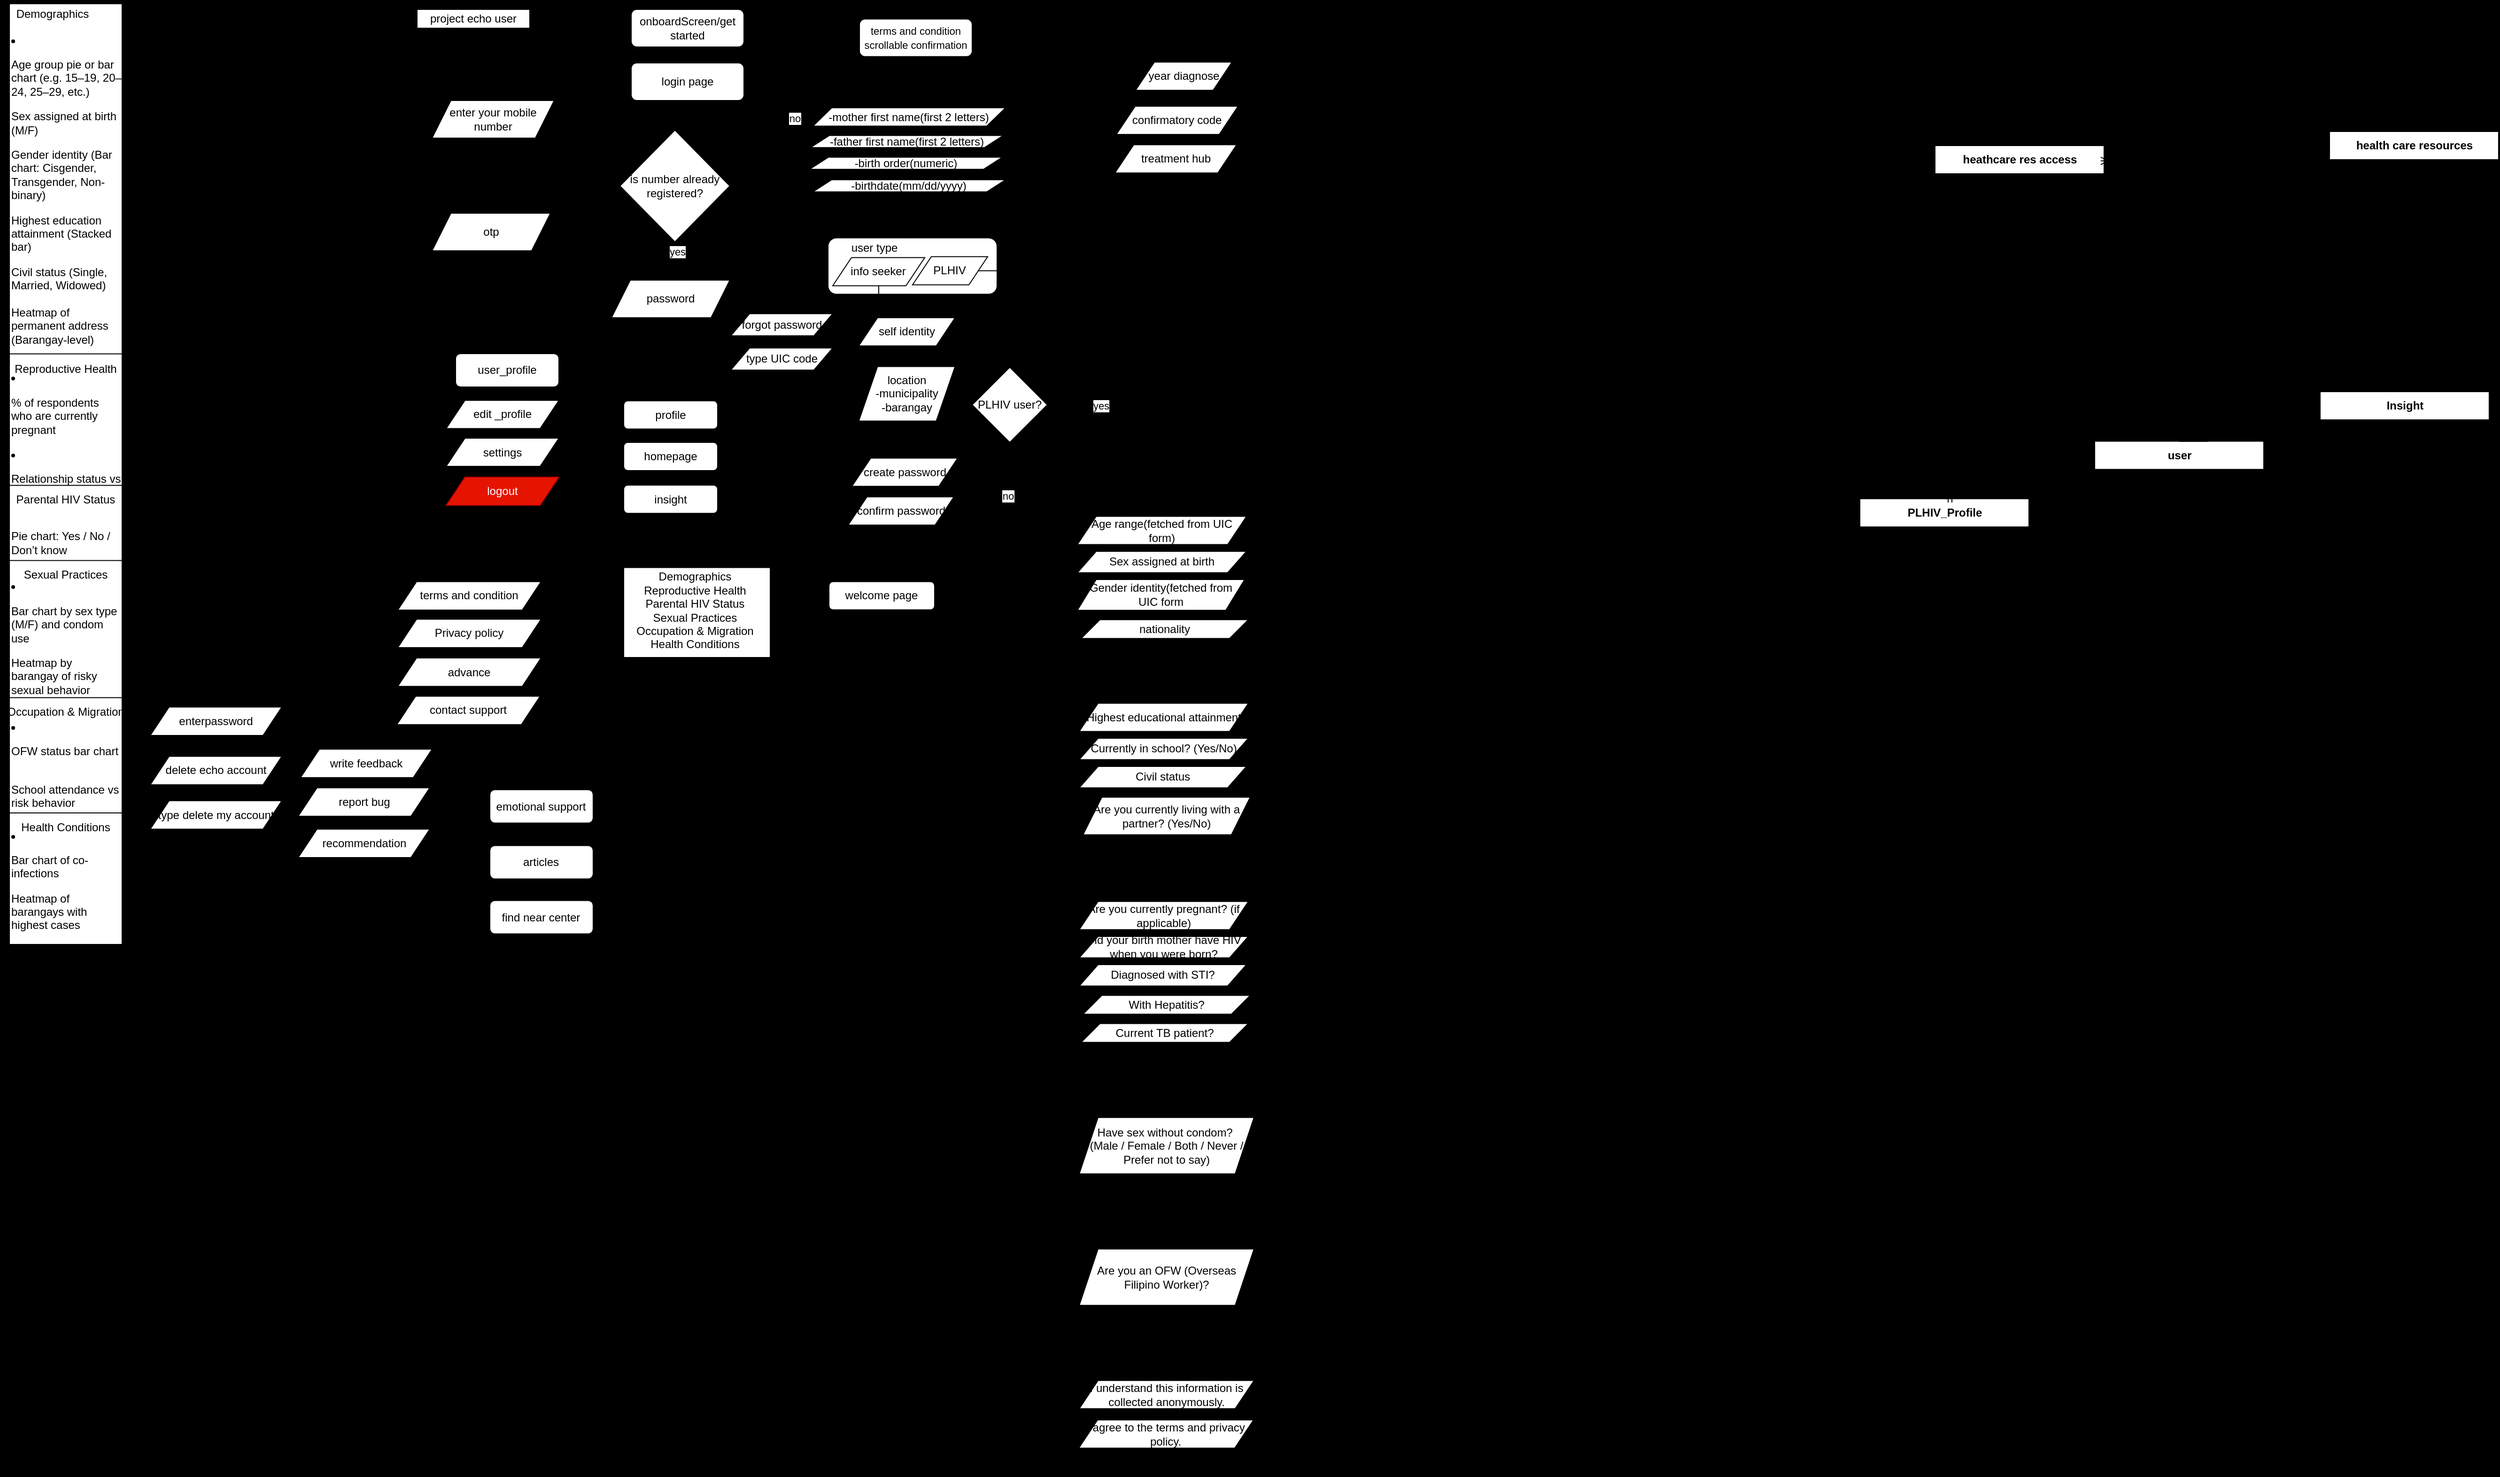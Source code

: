 <mxfile version="28.0.5">
  <diagram name="Page-1" id="9R6yXRowSwLRwM4YF0jt">
    <mxGraphModel dx="1785" dy="656" grid="1" gridSize="10" guides="1" tooltips="1" connect="1" arrows="1" fold="1" page="1" pageScale="1" pageWidth="850" pageHeight="1100" background="light-dark(#000000,#000000)" math="0" shadow="0">
      <root>
        <mxCell id="0" />
        <mxCell id="1" parent="0" />
        <mxCell id="_if-oOEPhQZ48nYMYrpP-11" value="" style="rounded=0;whiteSpace=wrap;html=1;fillColor=none;" vertex="1" parent="1">
          <mxGeometry x="185.48" y="649.75" width="170.51" height="169.75" as="geometry" />
        </mxCell>
        <mxCell id="TQ_paNnPEj-k8EMu2wSg-22" value="" style="rounded=0;whiteSpace=wrap;html=1;fillColor=none;" parent="1" vertex="1">
          <mxGeometry x="627.99" y="132.25" width="226" height="133" as="geometry" />
        </mxCell>
        <mxCell id="PzX3rmqmM5q8GLzGmmiX-13" value="" style="rounded=0;whiteSpace=wrap;html=1;fillColor=none;" parent="1" vertex="1">
          <mxGeometry x="413.99" y="451.75" width="140" height="155.25" as="geometry" />
        </mxCell>
        <mxCell id="_LMe8sHWsWOSTw_ekPAe-2" value="project echo user" style="rounded=0;whiteSpace=wrap;html=1;" parent="1" vertex="1">
          <mxGeometry x="213.99" y="50" width="120" height="20" as="geometry" />
        </mxCell>
        <mxCell id="_LMe8sHWsWOSTw_ekPAe-17" style="edgeStyle=orthogonalEdgeStyle;rounded=0;orthogonalLoop=1;jettySize=auto;html=1;exitX=0;exitY=0.5;exitDx=0;exitDy=0;" parent="1" source="_LMe8sHWsWOSTw_ekPAe-4" edge="1">
          <mxGeometry relative="1" as="geometry">
            <mxPoint x="442.166" y="148" as="targetPoint" />
          </mxGeometry>
        </mxCell>
        <mxCell id="_LMe8sHWsWOSTw_ekPAe-4" value="login page" style="rounded=1;whiteSpace=wrap;html=1;" parent="1" vertex="1">
          <mxGeometry x="441.99" y="107" width="120" height="40" as="geometry" />
        </mxCell>
        <mxCell id="-NJHEdXc2_ys1D_Juve5-9" style="edgeStyle=orthogonalEdgeStyle;rounded=0;orthogonalLoop=1;jettySize=auto;html=1;exitX=0.5;exitY=1;exitDx=0;exitDy=0;" parent="1" source="_LMe8sHWsWOSTw_ekPAe-10" target="-NJHEdXc2_ys1D_Juve5-8" edge="1">
          <mxGeometry relative="1" as="geometry" />
        </mxCell>
        <mxCell id="_LMe8sHWsWOSTw_ekPAe-10" value="enter your mobile number" style="shape=parallelogram;perimeter=parallelogramPerimeter;whiteSpace=wrap;html=1;fixedSize=1;" parent="1" vertex="1">
          <mxGeometry x="229.99" y="147" width="130" height="40" as="geometry" />
        </mxCell>
        <mxCell id="_LMe8sHWsWOSTw_ekPAe-22" style="edgeStyle=orthogonalEdgeStyle;rounded=0;orthogonalLoop=1;jettySize=auto;html=1;exitX=0;exitY=0.5;exitDx=0;exitDy=0;entryX=0.5;entryY=0;entryDx=0;entryDy=0;" parent="1" source="_LMe8sHWsWOSTw_ekPAe-4" target="_LMe8sHWsWOSTw_ekPAe-10" edge="1">
          <mxGeometry relative="1" as="geometry">
            <mxPoint x="325.51" y="218.6" as="targetPoint" />
          </mxGeometry>
        </mxCell>
        <mxCell id="_LMe8sHWsWOSTw_ekPAe-31" value="" style="rounded=1;whiteSpace=wrap;html=1;" parent="1" vertex="1">
          <mxGeometry x="651.49" y="293.25" width="180" height="60" as="geometry" />
        </mxCell>
        <mxCell id="TQ_paNnPEj-k8EMu2wSg-8" style="edgeStyle=orthogonalEdgeStyle;rounded=0;orthogonalLoop=1;jettySize=auto;html=1;exitX=1;exitY=0.5;exitDx=0;exitDy=0;entryX=0.75;entryY=0;entryDx=0;entryDy=0;" parent="1" source="_LMe8sHWsWOSTw_ekPAe-32" target="TQ_paNnPEj-k8EMu2wSg-7" edge="1">
          <mxGeometry relative="1" as="geometry" />
        </mxCell>
        <mxCell id="_LMe8sHWsWOSTw_ekPAe-32" value="PLHIV" style="shape=parallelogram;perimeter=parallelogramPerimeter;whiteSpace=wrap;html=1;fixedSize=1;" parent="1" vertex="1">
          <mxGeometry x="741.49" y="313.25" width="80" height="30" as="geometry" />
        </mxCell>
        <mxCell id="TQ_paNnPEj-k8EMu2wSg-10" style="edgeStyle=orthogonalEdgeStyle;rounded=0;orthogonalLoop=1;jettySize=auto;html=1;exitX=0.5;exitY=1;exitDx=0;exitDy=0;" parent="1" source="_LMe8sHWsWOSTw_ekPAe-33" target="-NJHEdXc2_ys1D_Juve5-5" edge="1">
          <mxGeometry relative="1" as="geometry" />
        </mxCell>
        <mxCell id="_LMe8sHWsWOSTw_ekPAe-33" value="info seeker" style="shape=parallelogram;perimeter=parallelogramPerimeter;whiteSpace=wrap;html=1;fixedSize=1;" parent="1" vertex="1">
          <mxGeometry x="656.49" y="314.25" width="98" height="30" as="geometry" />
        </mxCell>
        <mxCell id="_LMe8sHWsWOSTw_ekPAe-34" value="user type" style="rounded=1;whiteSpace=wrap;html=1;strokeColor=none;" parent="1" vertex="1">
          <mxGeometry x="661.49" y="299.25" width="80" height="10" as="geometry" />
        </mxCell>
        <mxCell id="TQ_paNnPEj-k8EMu2wSg-13" style="edgeStyle=orthogonalEdgeStyle;rounded=0;orthogonalLoop=1;jettySize=auto;html=1;exitX=0.5;exitY=1;exitDx=0;exitDy=0;entryX=0.5;entryY=0;entryDx=0;entryDy=0;" parent="1" source="_LMe8sHWsWOSTw_ekPAe-37" target="TQ_paNnPEj-k8EMu2wSg-11" edge="1">
          <mxGeometry relative="1" as="geometry" />
        </mxCell>
        <mxCell id="_LMe8sHWsWOSTw_ekPAe-37" value="&lt;div&gt;location&lt;/div&gt;&lt;div&gt;-municipality&lt;/div&gt;&lt;div&gt;-barangay&lt;/div&gt;" style="shape=parallelogram;perimeter=parallelogramPerimeter;whiteSpace=wrap;html=1;fixedSize=1;" parent="1" vertex="1">
          <mxGeometry x="684.24" y="430.25" width="102.5" height="58" as="geometry" />
        </mxCell>
        <mxCell id="_LMe8sHWsWOSTw_ekPAe-40" value="create password" style="shape=parallelogram;perimeter=parallelogramPerimeter;whiteSpace=wrap;html=1;fixedSize=1;" parent="1" vertex="1">
          <mxGeometry x="676.99" y="527.75" width="112.5" height="30" as="geometry" />
        </mxCell>
        <mxCell id="_LMe8sHWsWOSTw_ekPAe-53" value="welcome page" style="rounded=1;whiteSpace=wrap;html=1;" parent="1" vertex="1">
          <mxGeometry x="652.49" y="659.25" width="112.5" height="30" as="geometry" />
        </mxCell>
        <mxCell id="hLlVX3qkGdRgcRe8pmFS-5" style="edgeStyle=orthogonalEdgeStyle;rounded=0;orthogonalLoop=1;jettySize=auto;html=1;exitX=0;exitY=0.5;exitDx=0;exitDy=0;entryX=0.75;entryY=0;entryDx=0;entryDy=0;" parent="1" source="_LMe8sHWsWOSTw_ekPAe-55" target="PzX3rmqmM5q8GLzGmmiX-22" edge="1">
          <mxGeometry relative="1" as="geometry" />
        </mxCell>
        <mxCell id="_LMe8sHWsWOSTw_ekPAe-55" value="homepage" style="rounded=1;whiteSpace=wrap;html=1;" parent="1" vertex="1">
          <mxGeometry x="433.99" y="511" width="100" height="30" as="geometry" />
        </mxCell>
        <mxCell id="_LMe8sHWsWOSTw_ekPAe-59" style="edgeStyle=orthogonalEdgeStyle;rounded=0;orthogonalLoop=1;jettySize=auto;html=1;exitX=0.5;exitY=1;exitDx=0;exitDy=0;entryX=0.5;entryY=0;entryDx=0;entryDy=0;" parent="1" source="_LMe8sHWsWOSTw_ekPAe-58" target="_LMe8sHWsWOSTw_ekPAe-4" edge="1">
          <mxGeometry relative="1" as="geometry" />
        </mxCell>
        <mxCell id="_LMe8sHWsWOSTw_ekPAe-58" value="onboardScreen/get started" style="rounded=1;whiteSpace=wrap;html=1;" parent="1" vertex="1">
          <mxGeometry x="441.99" y="50" width="120" height="40" as="geometry" />
        </mxCell>
        <mxCell id="-NJHEdXc2_ys1D_Juve5-7" style="edgeStyle=orthogonalEdgeStyle;rounded=0;orthogonalLoop=1;jettySize=auto;html=1;exitX=0.5;exitY=1;exitDx=0;exitDy=0;" parent="1" source="-NJHEdXc2_ys1D_Juve5-5" target="_LMe8sHWsWOSTw_ekPAe-37" edge="1">
          <mxGeometry relative="1" as="geometry" />
        </mxCell>
        <mxCell id="-NJHEdXc2_ys1D_Juve5-5" value="self identity" style="shape=parallelogram;perimeter=parallelogramPerimeter;whiteSpace=wrap;html=1;fixedSize=1;" parent="1" vertex="1">
          <mxGeometry x="684.24" y="378.25" width="102.5" height="30" as="geometry" />
        </mxCell>
        <mxCell id="Z2BPIPwkAZa0jg8t_c1K-12" style="edgeStyle=orthogonalEdgeStyle;rounded=0;orthogonalLoop=1;jettySize=auto;html=1;exitX=1;exitY=0.5;exitDx=0;exitDy=0;entryX=0;entryY=0.5;entryDx=0;entryDy=0;" parent="1" source="-NJHEdXc2_ys1D_Juve5-8" target="-NJHEdXc2_ys1D_Juve5-28" edge="1">
          <mxGeometry relative="1" as="geometry" />
        </mxCell>
        <mxCell id="-NJHEdXc2_ys1D_Juve5-8" value="otp" style="shape=parallelogram;perimeter=parallelogramPerimeter;whiteSpace=wrap;html=1;fixedSize=1;" parent="1" vertex="1">
          <mxGeometry x="229.99" y="267" width="126" height="40" as="geometry" />
        </mxCell>
        <mxCell id="PzX3rmqmM5q8GLzGmmiX-14" style="edgeStyle=orthogonalEdgeStyle;rounded=0;orthogonalLoop=1;jettySize=auto;html=1;exitX=0.5;exitY=1;exitDx=0;exitDy=0;entryX=0;entryY=0.25;entryDx=0;entryDy=0;" parent="1" source="-NJHEdXc2_ys1D_Juve5-20" target="PzX3rmqmM5q8GLzGmmiX-13" edge="1">
          <mxGeometry relative="1" as="geometry" />
        </mxCell>
        <mxCell id="_if-oOEPhQZ48nYMYrpP-42" style="edgeStyle=orthogonalEdgeStyle;rounded=0;orthogonalLoop=1;jettySize=auto;html=1;exitX=1;exitY=0.5;exitDx=0;exitDy=0;entryX=0.5;entryY=0;entryDx=0;entryDy=0;" edge="1" parent="1" source="-NJHEdXc2_ys1D_Juve5-20" target="_if-oOEPhQZ48nYMYrpP-38">
          <mxGeometry relative="1" as="geometry" />
        </mxCell>
        <mxCell id="-NJHEdXc2_ys1D_Juve5-20" value="password" style="shape=parallelogram;perimeter=parallelogramPerimeter;whiteSpace=wrap;html=1;fixedSize=1;" parent="1" vertex="1">
          <mxGeometry x="420.99" y="338.25" width="126" height="40" as="geometry" />
        </mxCell>
        <mxCell id="-NJHEdXc2_ys1D_Juve5-30" style="edgeStyle=orthogonalEdgeStyle;rounded=0;orthogonalLoop=1;jettySize=auto;html=1;exitX=0.5;exitY=1;exitDx=0;exitDy=0;entryX=0.5;entryY=0;entryDx=0;entryDy=0;" parent="1" source="-NJHEdXc2_ys1D_Juve5-28" target="-NJHEdXc2_ys1D_Juve5-20" edge="1">
          <mxGeometry relative="1" as="geometry" />
        </mxCell>
        <mxCell id="-NJHEdXc2_ys1D_Juve5-33" value="yes" style="edgeLabel;html=1;align=center;verticalAlign=middle;resizable=0;points=[];" parent="-NJHEdXc2_ys1D_Juve5-30" vertex="1" connectable="0">
          <mxGeometry x="-0.56" y="2" relative="1" as="geometry">
            <mxPoint as="offset" />
          </mxGeometry>
        </mxCell>
        <mxCell id="hLlVX3qkGdRgcRe8pmFS-13" style="edgeStyle=orthogonalEdgeStyle;rounded=0;orthogonalLoop=1;jettySize=auto;html=1;exitX=1;exitY=0.5;exitDx=0;exitDy=0;entryX=0;entryY=0.25;entryDx=0;entryDy=0;" parent="1" source="-NJHEdXc2_ys1D_Juve5-28" target="-NJHEdXc2_ys1D_Juve5-2" edge="1">
          <mxGeometry relative="1" as="geometry">
            <mxPoint x="617.49" y="89.25" as="sourcePoint" />
          </mxGeometry>
        </mxCell>
        <mxCell id="hLlVX3qkGdRgcRe8pmFS-15" value="no" style="edgeLabel;html=1;align=center;verticalAlign=middle;resizable=0;points=[];" parent="hLlVX3qkGdRgcRe8pmFS-13" vertex="1" connectable="0">
          <mxGeometry x="-0.076" relative="1" as="geometry">
            <mxPoint as="offset" />
          </mxGeometry>
        </mxCell>
        <mxCell id="-NJHEdXc2_ys1D_Juve5-28" value="is number already registered?" style="rhombus;whiteSpace=wrap;html=1;" parent="1" vertex="1">
          <mxGeometry x="429.99" y="178.5" width="117" height="119" as="geometry" />
        </mxCell>
        <mxCell id="-NJHEdXc2_ys1D_Juve5-36" value="confirm password" style="shape=parallelogram;perimeter=parallelogramPerimeter;whiteSpace=wrap;html=1;fixedSize=1;" parent="1" vertex="1">
          <mxGeometry x="672.99" y="569" width="112.5" height="30" as="geometry" />
        </mxCell>
        <mxCell id="TQ_paNnPEj-k8EMu2wSg-27" style="edgeStyle=orthogonalEdgeStyle;rounded=0;orthogonalLoop=1;jettySize=auto;html=1;exitX=0.5;exitY=1;exitDx=0;exitDy=0;entryX=0.75;entryY=0;entryDx=0;entryDy=0;" parent="1" source="-NJHEdXc2_ys1D_Juve5-2" target="TQ_paNnPEj-k8EMu2wSg-22" edge="1">
          <mxGeometry relative="1" as="geometry" />
        </mxCell>
        <mxCell id="-NJHEdXc2_ys1D_Juve5-2" value="&lt;div&gt;&lt;font style=&quot;font-size: 11px;&quot;&gt;terms and condition scrollable confirmation&lt;/font&gt;&lt;/div&gt;" style="rounded=1;whiteSpace=wrap;html=1;" parent="1" vertex="1">
          <mxGeometry x="684.99" y="60.25" width="120" height="40" as="geometry" />
        </mxCell>
        <mxCell id="Z2BPIPwkAZa0jg8t_c1K-1" value="find near center" style="rounded=1;whiteSpace=wrap;html=1;" parent="1" vertex="1">
          <mxGeometry x="291.49" y="998.75" width="110" height="35.5" as="geometry" />
        </mxCell>
        <mxCell id="Z2BPIPwkAZa0jg8t_c1K-2" value="emotional support" style="rounded=1;whiteSpace=wrap;html=1;" parent="1" vertex="1">
          <mxGeometry x="291.49" y="880.75" width="110" height="35.5" as="geometry" />
        </mxCell>
        <mxCell id="Z2BPIPwkAZa0jg8t_c1K-3" value="articles" style="rounded=1;whiteSpace=wrap;html=1;" parent="1" vertex="1">
          <mxGeometry x="291.49" y="940.25" width="110" height="35.5" as="geometry" />
        </mxCell>
        <mxCell id="Z2BPIPwkAZa0jg8t_c1K-28" value="" style="shape=image;verticalLabelPosition=bottom;labelBackgroundColor=default;verticalAlign=top;aspect=fixed;imageAspect=0;image=https://docs.flutter.dev/assets/images/branding/flutter/logo/default.svg;" parent="1" vertex="1">
          <mxGeometry x="40" y="45" width="47.5" height="47.5" as="geometry" />
        </mxCell>
        <mxCell id="9h75YwdOtFmBBY_GWxxM-14" value="" style="shape=tableRow;horizontal=0;startSize=0;swimlaneHead=0;swimlaneBody=0;fillColor=none;collapsible=0;dropTarget=0;points=[[0,0.5],[1,0.5]];portConstraint=eastwest;top=0;left=0;right=0;bottom=0;" parent="1" vertex="1">
          <mxGeometry x="1700" y="340" width="180" height="30" as="geometry" />
        </mxCell>
        <mxCell id="9h75YwdOtFmBBY_GWxxM-15" value="" style="shape=partialRectangle;connectable=0;fillColor=none;top=0;left=0;bottom=0;right=0;editable=1;overflow=hidden;whiteSpace=wrap;html=1;" parent="9h75YwdOtFmBBY_GWxxM-14" vertex="1">
          <mxGeometry width="30" height="30" as="geometry">
            <mxRectangle width="30" height="30" as="alternateBounds" />
          </mxGeometry>
        </mxCell>
        <mxCell id="9h75YwdOtFmBBY_GWxxM-49" value="&lt;strong data-end=&quot;340&quot; data-start=&quot;323&quot;&gt;PLHIV_Profile&lt;/strong&gt;" style="shape=table;startSize=30;container=1;collapsible=1;childLayout=tableLayout;fixedRows=1;rowLines=0;fontStyle=1;align=center;resizeLast=1;html=1;" parent="1" vertex="1">
          <mxGeometry x="1750" y="571" width="180" height="270" as="geometry" />
        </mxCell>
        <mxCell id="9h75YwdOtFmBBY_GWxxM-50" value="" style="shape=tableRow;horizontal=0;startSize=0;swimlaneHead=0;swimlaneBody=0;fillColor=none;collapsible=0;dropTarget=0;points=[[0,0.5],[1,0.5]];portConstraint=eastwest;top=0;left=0;right=0;bottom=1;" parent="9h75YwdOtFmBBY_GWxxM-49" vertex="1">
          <mxGeometry y="30" width="180" height="30" as="geometry" />
        </mxCell>
        <mxCell id="9h75YwdOtFmBBY_GWxxM-51" value="PK" style="shape=partialRectangle;connectable=0;fillColor=none;top=0;left=0;bottom=0;right=0;fontStyle=1;overflow=hidden;whiteSpace=wrap;html=1;" parent="9h75YwdOtFmBBY_GWxxM-50" vertex="1">
          <mxGeometry width="30" height="30" as="geometry">
            <mxRectangle width="30" height="30" as="alternateBounds" />
          </mxGeometry>
        </mxCell>
        <mxCell id="9h75YwdOtFmBBY_GWxxM-52" value="PLHI_ProfileID" style="shape=partialRectangle;connectable=0;fillColor=none;top=0;left=0;bottom=0;right=0;align=left;spacingLeft=6;fontStyle=5;overflow=hidden;whiteSpace=wrap;html=1;" parent="9h75YwdOtFmBBY_GWxxM-50" vertex="1">
          <mxGeometry x="30" width="150" height="30" as="geometry">
            <mxRectangle width="150" height="30" as="alternateBounds" />
          </mxGeometry>
        </mxCell>
        <mxCell id="9h75YwdOtFmBBY_GWxxM-143" value="" style="shape=tableRow;horizontal=0;startSize=0;swimlaneHead=0;swimlaneBody=0;fillColor=none;collapsible=0;dropTarget=0;points=[[0,0.5],[1,0.5]];portConstraint=eastwest;top=0;left=0;right=0;bottom=0;" parent="9h75YwdOtFmBBY_GWxxM-49" vertex="1">
          <mxGeometry y="60" width="180" height="30" as="geometry" />
        </mxCell>
        <mxCell id="9h75YwdOtFmBBY_GWxxM-144" value="FK" style="shape=partialRectangle;connectable=0;fillColor=none;top=0;left=0;bottom=0;right=0;editable=1;overflow=hidden;whiteSpace=wrap;html=1;" parent="9h75YwdOtFmBBY_GWxxM-143" vertex="1">
          <mxGeometry width="30" height="30" as="geometry">
            <mxRectangle width="30" height="30" as="alternateBounds" />
          </mxGeometry>
        </mxCell>
        <mxCell id="9h75YwdOtFmBBY_GWxxM-145" value="&lt;code&gt;userID&lt;/code&gt;" style="shape=partialRectangle;connectable=0;fillColor=none;top=0;left=0;bottom=0;right=0;align=left;spacingLeft=6;overflow=hidden;whiteSpace=wrap;html=1;" parent="9h75YwdOtFmBBY_GWxxM-143" vertex="1">
          <mxGeometry x="30" width="150" height="30" as="geometry">
            <mxRectangle width="150" height="30" as="alternateBounds" />
          </mxGeometry>
        </mxCell>
        <mxCell id="9h75YwdOtFmBBY_GWxxM-53" value="" style="shape=tableRow;horizontal=0;startSize=0;swimlaneHead=0;swimlaneBody=0;fillColor=none;collapsible=0;dropTarget=0;points=[[0,0.5],[1,0.5]];portConstraint=eastwest;top=0;left=0;right=0;bottom=0;" parent="9h75YwdOtFmBBY_GWxxM-49" vertex="1">
          <mxGeometry y="90" width="180" height="30" as="geometry" />
        </mxCell>
        <mxCell id="9h75YwdOtFmBBY_GWxxM-54" value="" style="shape=partialRectangle;connectable=0;fillColor=none;top=0;left=0;bottom=0;right=0;editable=1;overflow=hidden;whiteSpace=wrap;html=1;" parent="9h75YwdOtFmBBY_GWxxM-53" vertex="1">
          <mxGeometry width="30" height="30" as="geometry">
            <mxRectangle width="30" height="30" as="alternateBounds" />
          </mxGeometry>
        </mxCell>
        <mxCell id="9h75YwdOtFmBBY_GWxxM-55" value="hiv_diagnosis_date" style="shape=partialRectangle;connectable=0;fillColor=none;top=0;left=0;bottom=0;right=0;align=left;spacingLeft=6;overflow=hidden;whiteSpace=wrap;html=1;" parent="9h75YwdOtFmBBY_GWxxM-53" vertex="1">
          <mxGeometry x="30" width="150" height="30" as="geometry">
            <mxRectangle width="150" height="30" as="alternateBounds" />
          </mxGeometry>
        </mxCell>
        <mxCell id="9h75YwdOtFmBBY_GWxxM-56" value="" style="shape=tableRow;horizontal=0;startSize=0;swimlaneHead=0;swimlaneBody=0;fillColor=none;collapsible=0;dropTarget=0;points=[[0,0.5],[1,0.5]];portConstraint=eastwest;top=0;left=0;right=0;bottom=0;" parent="9h75YwdOtFmBBY_GWxxM-49" vertex="1">
          <mxGeometry y="120" width="180" height="30" as="geometry" />
        </mxCell>
        <mxCell id="9h75YwdOtFmBBY_GWxxM-57" value="" style="shape=partialRectangle;connectable=0;fillColor=none;top=0;left=0;bottom=0;right=0;editable=1;overflow=hidden;whiteSpace=wrap;html=1;" parent="9h75YwdOtFmBBY_GWxxM-56" vertex="1">
          <mxGeometry width="30" height="30" as="geometry">
            <mxRectangle width="30" height="30" as="alternateBounds" />
          </mxGeometry>
        </mxCell>
        <mxCell id="9h75YwdOtFmBBY_GWxxM-58" value="medication_status" style="shape=partialRectangle;connectable=0;fillColor=none;top=0;left=0;bottom=0;right=0;align=left;spacingLeft=6;overflow=hidden;whiteSpace=wrap;html=1;" parent="9h75YwdOtFmBBY_GWxxM-56" vertex="1">
          <mxGeometry x="30" width="150" height="30" as="geometry">
            <mxRectangle width="150" height="30" as="alternateBounds" />
          </mxGeometry>
        </mxCell>
        <mxCell id="9h75YwdOtFmBBY_GWxxM-59" value="" style="shape=tableRow;horizontal=0;startSize=0;swimlaneHead=0;swimlaneBody=0;fillColor=none;collapsible=0;dropTarget=0;points=[[0,0.5],[1,0.5]];portConstraint=eastwest;top=0;left=0;right=0;bottom=0;" parent="9h75YwdOtFmBBY_GWxxM-49" vertex="1">
          <mxGeometry y="150" width="180" height="30" as="geometry" />
        </mxCell>
        <mxCell id="9h75YwdOtFmBBY_GWxxM-60" value="" style="shape=partialRectangle;connectable=0;fillColor=none;top=0;left=0;bottom=0;right=0;editable=1;overflow=hidden;whiteSpace=wrap;html=1;" parent="9h75YwdOtFmBBY_GWxxM-59" vertex="1">
          <mxGeometry width="30" height="30" as="geometry">
            <mxRectangle width="30" height="30" as="alternateBounds" />
          </mxGeometry>
        </mxCell>
        <mxCell id="9h75YwdOtFmBBY_GWxxM-61" value="..." style="shape=partialRectangle;connectable=0;fillColor=none;top=0;left=0;bottom=0;right=0;align=left;spacingLeft=6;overflow=hidden;whiteSpace=wrap;html=1;" parent="9h75YwdOtFmBBY_GWxxM-59" vertex="1">
          <mxGeometry x="30" width="150" height="30" as="geometry">
            <mxRectangle width="150" height="30" as="alternateBounds" />
          </mxGeometry>
        </mxCell>
        <mxCell id="9h75YwdOtFmBBY_GWxxM-62" value="" style="shape=tableRow;horizontal=0;startSize=0;swimlaneHead=0;swimlaneBody=0;fillColor=none;collapsible=0;dropTarget=0;points=[[0,0.5],[1,0.5]];portConstraint=eastwest;top=0;left=0;right=0;bottom=0;" parent="9h75YwdOtFmBBY_GWxxM-49" vertex="1">
          <mxGeometry y="180" width="180" height="30" as="geometry" />
        </mxCell>
        <mxCell id="9h75YwdOtFmBBY_GWxxM-63" value="" style="shape=partialRectangle;connectable=0;fillColor=none;top=0;left=0;bottom=0;right=0;editable=1;overflow=hidden;whiteSpace=wrap;html=1;" parent="9h75YwdOtFmBBY_GWxxM-62" vertex="1">
          <mxGeometry width="30" height="30" as="geometry">
            <mxRectangle width="30" height="30" as="alternateBounds" />
          </mxGeometry>
        </mxCell>
        <mxCell id="9h75YwdOtFmBBY_GWxxM-64" value="..." style="shape=partialRectangle;connectable=0;fillColor=none;top=0;left=0;bottom=0;right=0;align=left;spacingLeft=6;overflow=hidden;whiteSpace=wrap;html=1;" parent="9h75YwdOtFmBBY_GWxxM-62" vertex="1">
          <mxGeometry x="30" width="150" height="30" as="geometry">
            <mxRectangle width="150" height="30" as="alternateBounds" />
          </mxGeometry>
        </mxCell>
        <mxCell id="9h75YwdOtFmBBY_GWxxM-65" value="" style="shape=tableRow;horizontal=0;startSize=0;swimlaneHead=0;swimlaneBody=0;fillColor=none;collapsible=0;dropTarget=0;points=[[0,0.5],[1,0.5]];portConstraint=eastwest;top=0;left=0;right=0;bottom=0;" parent="9h75YwdOtFmBBY_GWxxM-49" vertex="1">
          <mxGeometry y="210" width="180" height="30" as="geometry" />
        </mxCell>
        <mxCell id="9h75YwdOtFmBBY_GWxxM-66" value="" style="shape=partialRectangle;connectable=0;fillColor=none;top=0;left=0;bottom=0;right=0;editable=1;overflow=hidden;whiteSpace=wrap;html=1;" parent="9h75YwdOtFmBBY_GWxxM-65" vertex="1">
          <mxGeometry width="30" height="30" as="geometry">
            <mxRectangle width="30" height="30" as="alternateBounds" />
          </mxGeometry>
        </mxCell>
        <mxCell id="9h75YwdOtFmBBY_GWxxM-67" value="..." style="shape=partialRectangle;connectable=0;fillColor=none;top=0;left=0;bottom=0;right=0;align=left;spacingLeft=6;overflow=hidden;whiteSpace=wrap;html=1;" parent="9h75YwdOtFmBBY_GWxxM-65" vertex="1">
          <mxGeometry x="30" width="150" height="30" as="geometry">
            <mxRectangle width="150" height="30" as="alternateBounds" />
          </mxGeometry>
        </mxCell>
        <mxCell id="9h75YwdOtFmBBY_GWxxM-68" value="" style="shape=tableRow;horizontal=0;startSize=0;swimlaneHead=0;swimlaneBody=0;fillColor=none;collapsible=0;dropTarget=0;points=[[0,0.5],[1,0.5]];portConstraint=eastwest;top=0;left=0;right=0;bottom=0;" parent="9h75YwdOtFmBBY_GWxxM-49" vertex="1">
          <mxGeometry y="240" width="180" height="25" as="geometry" />
        </mxCell>
        <mxCell id="9h75YwdOtFmBBY_GWxxM-69" value="" style="shape=partialRectangle;connectable=0;fillColor=none;top=0;left=0;bottom=0;right=0;editable=1;overflow=hidden;whiteSpace=wrap;html=1;" parent="9h75YwdOtFmBBY_GWxxM-68" vertex="1">
          <mxGeometry width="30" height="25" as="geometry">
            <mxRectangle width="30" height="25" as="alternateBounds" />
          </mxGeometry>
        </mxCell>
        <mxCell id="9h75YwdOtFmBBY_GWxxM-70" value="etc..." style="shape=partialRectangle;connectable=0;fillColor=none;top=0;left=0;bottom=0;right=0;align=left;spacingLeft=6;overflow=hidden;whiteSpace=wrap;html=1;" parent="9h75YwdOtFmBBY_GWxxM-68" vertex="1">
          <mxGeometry x="30" width="150" height="25" as="geometry">
            <mxRectangle width="150" height="25" as="alternateBounds" />
          </mxGeometry>
        </mxCell>
        <mxCell id="9h75YwdOtFmBBY_GWxxM-1" value="user" style="shape=table;startSize=30;container=1;collapsible=1;childLayout=tableLayout;fixedRows=1;rowLines=0;fontStyle=1;align=center;resizeLast=1;html=1;" parent="1" vertex="1">
          <mxGeometry x="2000" y="509.75" width="180" height="240" as="geometry" />
        </mxCell>
        <mxCell id="9h75YwdOtFmBBY_GWxxM-2" value="" style="shape=tableRow;horizontal=0;startSize=0;swimlaneHead=0;swimlaneBody=0;fillColor=none;collapsible=0;dropTarget=0;points=[[0,0.5],[1,0.5]];portConstraint=eastwest;top=0;left=0;right=0;bottom=1;" parent="9h75YwdOtFmBBY_GWxxM-1" vertex="1">
          <mxGeometry y="30" width="180" height="30" as="geometry" />
        </mxCell>
        <mxCell id="9h75YwdOtFmBBY_GWxxM-3" value="PK" style="shape=partialRectangle;connectable=0;fillColor=none;top=0;left=0;bottom=0;right=0;fontStyle=1;overflow=hidden;whiteSpace=wrap;html=1;" parent="9h75YwdOtFmBBY_GWxxM-2" vertex="1">
          <mxGeometry width="30" height="30" as="geometry">
            <mxRectangle width="30" height="30" as="alternateBounds" />
          </mxGeometry>
        </mxCell>
        <mxCell id="9h75YwdOtFmBBY_GWxxM-4" value="userID" style="shape=partialRectangle;connectable=0;fillColor=none;top=0;left=0;bottom=0;right=0;align=left;spacingLeft=6;fontStyle=5;overflow=hidden;whiteSpace=wrap;html=1;" parent="9h75YwdOtFmBBY_GWxxM-2" vertex="1">
          <mxGeometry x="30" width="150" height="30" as="geometry">
            <mxRectangle width="150" height="30" as="alternateBounds" />
          </mxGeometry>
        </mxCell>
        <mxCell id="9h75YwdOtFmBBY_GWxxM-129" value="" style="shape=tableRow;horizontal=0;startSize=0;swimlaneHead=0;swimlaneBody=0;fillColor=none;collapsible=0;dropTarget=0;points=[[0,0.5],[1,0.5]];portConstraint=eastwest;top=0;left=0;right=0;bottom=0;" parent="9h75YwdOtFmBBY_GWxxM-1" vertex="1">
          <mxGeometry y="60" width="180" height="30" as="geometry" />
        </mxCell>
        <mxCell id="9h75YwdOtFmBBY_GWxxM-130" value="" style="shape=partialRectangle;connectable=0;fillColor=none;top=0;left=0;bottom=0;right=0;editable=1;overflow=hidden;whiteSpace=wrap;html=1;" parent="9h75YwdOtFmBBY_GWxxM-129" vertex="1">
          <mxGeometry width="30" height="30" as="geometry">
            <mxRectangle width="30" height="30" as="alternateBounds" />
          </mxGeometry>
        </mxCell>
        <mxCell id="9h75YwdOtFmBBY_GWxxM-131" value="&lt;code&gt;username&lt;/code&gt;" style="shape=partialRectangle;connectable=0;fillColor=none;top=0;left=0;bottom=0;right=0;align=left;spacingLeft=6;overflow=hidden;whiteSpace=wrap;html=1;" parent="9h75YwdOtFmBBY_GWxxM-129" vertex="1">
          <mxGeometry x="30" width="150" height="30" as="geometry">
            <mxRectangle width="150" height="30" as="alternateBounds" />
          </mxGeometry>
        </mxCell>
        <mxCell id="9h75YwdOtFmBBY_GWxxM-132" value="" style="shape=tableRow;horizontal=0;startSize=0;swimlaneHead=0;swimlaneBody=0;fillColor=none;collapsible=0;dropTarget=0;points=[[0,0.5],[1,0.5]];portConstraint=eastwest;top=0;left=0;right=0;bottom=0;" parent="9h75YwdOtFmBBY_GWxxM-1" vertex="1">
          <mxGeometry y="90" width="180" height="30" as="geometry" />
        </mxCell>
        <mxCell id="9h75YwdOtFmBBY_GWxxM-133" value="" style="shape=partialRectangle;connectable=0;fillColor=none;top=0;left=0;bottom=0;right=0;editable=1;overflow=hidden;whiteSpace=wrap;html=1;" parent="9h75YwdOtFmBBY_GWxxM-132" vertex="1">
          <mxGeometry width="30" height="30" as="geometry">
            <mxRectangle width="30" height="30" as="alternateBounds" />
          </mxGeometry>
        </mxCell>
        <mxCell id="9h75YwdOtFmBBY_GWxxM-134" value="&lt;code&gt;password&lt;/code&gt;" style="shape=partialRectangle;connectable=0;fillColor=none;top=0;left=0;bottom=0;right=0;align=left;spacingLeft=6;overflow=hidden;whiteSpace=wrap;html=1;" parent="9h75YwdOtFmBBY_GWxxM-132" vertex="1">
          <mxGeometry x="30" width="150" height="30" as="geometry">
            <mxRectangle width="150" height="30" as="alternateBounds" />
          </mxGeometry>
        </mxCell>
        <mxCell id="9h75YwdOtFmBBY_GWxxM-5" value="" style="shape=tableRow;horizontal=0;startSize=0;swimlaneHead=0;swimlaneBody=0;fillColor=none;collapsible=0;dropTarget=0;points=[[0,0.5],[1,0.5]];portConstraint=eastwest;top=0;left=0;right=0;bottom=0;" parent="9h75YwdOtFmBBY_GWxxM-1" vertex="1">
          <mxGeometry y="120" width="180" height="30" as="geometry" />
        </mxCell>
        <mxCell id="9h75YwdOtFmBBY_GWxxM-6" value="" style="shape=partialRectangle;connectable=0;fillColor=none;top=0;left=0;bottom=0;right=0;editable=1;overflow=hidden;whiteSpace=wrap;html=1;" parent="9h75YwdOtFmBBY_GWxxM-5" vertex="1">
          <mxGeometry width="30" height="30" as="geometry">
            <mxRectangle width="30" height="30" as="alternateBounds" />
          </mxGeometry>
        </mxCell>
        <mxCell id="9h75YwdOtFmBBY_GWxxM-7" value="&lt;code data-end=&quot;173&quot; data-start=&quot;159&quot;&gt;phone_number&lt;/code&gt;" style="shape=partialRectangle;connectable=0;fillColor=none;top=0;left=0;bottom=0;right=0;align=left;spacingLeft=6;overflow=hidden;whiteSpace=wrap;html=1;" parent="9h75YwdOtFmBBY_GWxxM-5" vertex="1">
          <mxGeometry x="30" width="150" height="30" as="geometry">
            <mxRectangle width="150" height="30" as="alternateBounds" />
          </mxGeometry>
        </mxCell>
        <mxCell id="9h75YwdOtFmBBY_GWxxM-8" value="" style="shape=tableRow;horizontal=0;startSize=0;swimlaneHead=0;swimlaneBody=0;fillColor=none;collapsible=0;dropTarget=0;points=[[0,0.5,0,0,0],[1,0.5,0,0,0]];portConstraint=eastwest;top=0;left=0;right=0;bottom=0;" parent="9h75YwdOtFmBBY_GWxxM-1" vertex="1">
          <mxGeometry y="150" width="180" height="30" as="geometry" />
        </mxCell>
        <mxCell id="9h75YwdOtFmBBY_GWxxM-9" value="" style="shape=partialRectangle;connectable=0;fillColor=none;top=0;left=0;bottom=0;right=0;editable=1;overflow=hidden;whiteSpace=wrap;html=1;" parent="9h75YwdOtFmBBY_GWxxM-8" vertex="1">
          <mxGeometry width="30" height="30" as="geometry">
            <mxRectangle width="30" height="30" as="alternateBounds" />
          </mxGeometry>
        </mxCell>
        <mxCell id="9h75YwdOtFmBBY_GWxxM-10" value="&lt;code data-end=&quot;196&quot; data-start=&quot;185&quot;&gt;user_type&lt;/code&gt;" style="shape=partialRectangle;connectable=0;fillColor=none;top=0;left=0;bottom=0;right=0;align=left;spacingLeft=6;overflow=hidden;whiteSpace=wrap;html=1;" parent="9h75YwdOtFmBBY_GWxxM-8" vertex="1">
          <mxGeometry x="30" width="150" height="30" as="geometry">
            <mxRectangle width="150" height="30" as="alternateBounds" />
          </mxGeometry>
        </mxCell>
        <mxCell id="9h75YwdOtFmBBY_GWxxM-11" value="" style="shape=tableRow;horizontal=0;startSize=0;swimlaneHead=0;swimlaneBody=0;fillColor=none;collapsible=0;dropTarget=0;points=[[0,0.5],[1,0.5]];portConstraint=eastwest;top=0;left=0;right=0;bottom=0;" parent="9h75YwdOtFmBBY_GWxxM-1" vertex="1">
          <mxGeometry y="180" width="180" height="30" as="geometry" />
        </mxCell>
        <mxCell id="9h75YwdOtFmBBY_GWxxM-12" value="" style="shape=partialRectangle;connectable=0;fillColor=none;top=0;left=0;bottom=0;right=0;editable=1;overflow=hidden;whiteSpace=wrap;html=1;" parent="9h75YwdOtFmBBY_GWxxM-11" vertex="1">
          <mxGeometry width="30" height="30" as="geometry">
            <mxRectangle width="30" height="30" as="alternateBounds" />
          </mxGeometry>
        </mxCell>
        <mxCell id="9h75YwdOtFmBBY_GWxxM-13" value="created_at" style="shape=partialRectangle;connectable=0;fillColor=none;top=0;left=0;bottom=0;right=0;align=left;spacingLeft=6;overflow=hidden;whiteSpace=wrap;html=1;" parent="9h75YwdOtFmBBY_GWxxM-11" vertex="1">
          <mxGeometry x="30" width="150" height="30" as="geometry">
            <mxRectangle width="150" height="30" as="alternateBounds" />
          </mxGeometry>
        </mxCell>
        <mxCell id="9h75YwdOtFmBBY_GWxxM-46" value="" style="shape=tableRow;horizontal=0;startSize=0;swimlaneHead=0;swimlaneBody=0;fillColor=none;collapsible=0;dropTarget=0;points=[[0,0.5],[1,0.5]];portConstraint=eastwest;top=0;left=0;right=0;bottom=0;" parent="9h75YwdOtFmBBY_GWxxM-1" vertex="1">
          <mxGeometry y="210" width="180" height="25" as="geometry" />
        </mxCell>
        <mxCell id="9h75YwdOtFmBBY_GWxxM-47" value="" style="shape=partialRectangle;connectable=0;fillColor=none;top=0;left=0;bottom=0;right=0;editable=1;overflow=hidden;whiteSpace=wrap;html=1;" parent="9h75YwdOtFmBBY_GWxxM-46" vertex="1">
          <mxGeometry width="30" height="25" as="geometry">
            <mxRectangle width="30" height="25" as="alternateBounds" />
          </mxGeometry>
        </mxCell>
        <mxCell id="9h75YwdOtFmBBY_GWxxM-48" value="deleted_at" style="shape=partialRectangle;connectable=0;fillColor=none;top=0;left=0;bottom=0;right=0;align=left;spacingLeft=6;overflow=hidden;whiteSpace=wrap;html=1;" parent="9h75YwdOtFmBBY_GWxxM-46" vertex="1">
          <mxGeometry x="30" width="150" height="25" as="geometry">
            <mxRectangle width="150" height="25" as="alternateBounds" />
          </mxGeometry>
        </mxCell>
        <mxCell id="9h75YwdOtFmBBY_GWxxM-74" value="&lt;strong&gt;health care resources&lt;/strong&gt;" style="shape=table;startSize=30;container=1;collapsible=1;childLayout=tableLayout;fixedRows=1;rowLines=0;fontStyle=1;align=center;resizeLast=1;html=1;" parent="1" vertex="1">
          <mxGeometry x="2250" y="180" width="180" height="185" as="geometry" />
        </mxCell>
        <mxCell id="9h75YwdOtFmBBY_GWxxM-75" value="" style="shape=tableRow;horizontal=0;startSize=0;swimlaneHead=0;swimlaneBody=0;fillColor=none;collapsible=0;dropTarget=0;points=[[0,0.5],[1,0.5]];portConstraint=eastwest;top=0;left=0;right=0;bottom=1;" parent="9h75YwdOtFmBBY_GWxxM-74" vertex="1">
          <mxGeometry y="30" width="180" height="30" as="geometry" />
        </mxCell>
        <mxCell id="9h75YwdOtFmBBY_GWxxM-76" value="PK" style="shape=partialRectangle;connectable=0;fillColor=none;top=0;left=0;bottom=0;right=0;fontStyle=1;overflow=hidden;whiteSpace=wrap;html=1;" parent="9h75YwdOtFmBBY_GWxxM-75" vertex="1">
          <mxGeometry width="30" height="30" as="geometry">
            <mxRectangle width="30" height="30" as="alternateBounds" />
          </mxGeometry>
        </mxCell>
        <mxCell id="9h75YwdOtFmBBY_GWxxM-77" value="healthcare_resID" style="shape=partialRectangle;connectable=0;fillColor=none;top=0;left=0;bottom=0;right=0;align=left;spacingLeft=6;fontStyle=5;overflow=hidden;whiteSpace=wrap;html=1;" parent="9h75YwdOtFmBBY_GWxxM-75" vertex="1">
          <mxGeometry x="30" width="150" height="30" as="geometry">
            <mxRectangle width="150" height="30" as="alternateBounds" />
          </mxGeometry>
        </mxCell>
        <mxCell id="9h75YwdOtFmBBY_GWxxM-78" value="" style="shape=tableRow;horizontal=0;startSize=0;swimlaneHead=0;swimlaneBody=0;fillColor=none;collapsible=0;dropTarget=0;points=[[0,0.5],[1,0.5]];portConstraint=eastwest;top=0;left=0;right=0;bottom=0;" parent="9h75YwdOtFmBBY_GWxxM-74" vertex="1">
          <mxGeometry y="60" width="180" height="30" as="geometry" />
        </mxCell>
        <mxCell id="9h75YwdOtFmBBY_GWxxM-79" value="" style="shape=partialRectangle;connectable=0;fillColor=none;top=0;left=0;bottom=0;right=0;editable=1;overflow=hidden;whiteSpace=wrap;html=1;" parent="9h75YwdOtFmBBY_GWxxM-78" vertex="1">
          <mxGeometry width="30" height="30" as="geometry">
            <mxRectangle width="30" height="30" as="alternateBounds" />
          </mxGeometry>
        </mxCell>
        <mxCell id="9h75YwdOtFmBBY_GWxxM-80" value="title" style="shape=partialRectangle;connectable=0;fillColor=none;top=0;left=0;bottom=0;right=0;align=left;spacingLeft=6;overflow=hidden;whiteSpace=wrap;html=1;" parent="9h75YwdOtFmBBY_GWxxM-78" vertex="1">
          <mxGeometry x="30" width="150" height="30" as="geometry">
            <mxRectangle width="150" height="30" as="alternateBounds" />
          </mxGeometry>
        </mxCell>
        <mxCell id="9h75YwdOtFmBBY_GWxxM-81" value="" style="shape=tableRow;horizontal=0;startSize=0;swimlaneHead=0;swimlaneBody=0;fillColor=none;collapsible=0;dropTarget=0;points=[[0,0.5],[1,0.5]];portConstraint=eastwest;top=0;left=0;right=0;bottom=0;" parent="9h75YwdOtFmBBY_GWxxM-74" vertex="1">
          <mxGeometry y="90" width="180" height="30" as="geometry" />
        </mxCell>
        <mxCell id="9h75YwdOtFmBBY_GWxxM-82" value="" style="shape=partialRectangle;connectable=0;fillColor=none;top=0;left=0;bottom=0;right=0;editable=1;overflow=hidden;whiteSpace=wrap;html=1;" parent="9h75YwdOtFmBBY_GWxxM-81" vertex="1">
          <mxGeometry width="30" height="30" as="geometry">
            <mxRectangle width="30" height="30" as="alternateBounds" />
          </mxGeometry>
        </mxCell>
        <mxCell id="9h75YwdOtFmBBY_GWxxM-83" value="content" style="shape=partialRectangle;connectable=0;fillColor=none;top=0;left=0;bottom=0;right=0;align=left;spacingLeft=6;overflow=hidden;whiteSpace=wrap;html=1;" parent="9h75YwdOtFmBBY_GWxxM-81" vertex="1">
          <mxGeometry x="30" width="150" height="30" as="geometry">
            <mxRectangle width="150" height="30" as="alternateBounds" />
          </mxGeometry>
        </mxCell>
        <mxCell id="9h75YwdOtFmBBY_GWxxM-84" value="" style="shape=tableRow;horizontal=0;startSize=0;swimlaneHead=0;swimlaneBody=0;fillColor=none;collapsible=0;dropTarget=0;points=[[0,0.5],[1,0.5]];portConstraint=eastwest;top=0;left=0;right=0;bottom=0;" parent="9h75YwdOtFmBBY_GWxxM-74" vertex="1">
          <mxGeometry y="120" width="180" height="30" as="geometry" />
        </mxCell>
        <mxCell id="9h75YwdOtFmBBY_GWxxM-85" value="" style="shape=partialRectangle;connectable=0;fillColor=none;top=0;left=0;bottom=0;right=0;editable=1;overflow=hidden;whiteSpace=wrap;html=1;" parent="9h75YwdOtFmBBY_GWxxM-84" vertex="1">
          <mxGeometry width="30" height="30" as="geometry">
            <mxRectangle width="30" height="30" as="alternateBounds" />
          </mxGeometry>
        </mxCell>
        <mxCell id="9h75YwdOtFmBBY_GWxxM-86" value="&lt;code data-end=&quot;616&quot; data-start=&quot;610&quot;&gt;tags&lt;/code&gt;" style="shape=partialRectangle;connectable=0;fillColor=none;top=0;left=0;bottom=0;right=0;align=left;spacingLeft=6;overflow=hidden;whiteSpace=wrap;html=1;" parent="9h75YwdOtFmBBY_GWxxM-84" vertex="1">
          <mxGeometry x="30" width="150" height="30" as="geometry">
            <mxRectangle width="150" height="30" as="alternateBounds" />
          </mxGeometry>
        </mxCell>
        <mxCell id="9h75YwdOtFmBBY_GWxxM-87" value="" style="shape=tableRow;horizontal=0;startSize=0;swimlaneHead=0;swimlaneBody=0;fillColor=none;collapsible=0;dropTarget=0;points=[[0,0.5],[1,0.5]];portConstraint=eastwest;top=0;left=0;right=0;bottom=0;" parent="9h75YwdOtFmBBY_GWxxM-74" vertex="1">
          <mxGeometry y="150" width="180" height="30" as="geometry" />
        </mxCell>
        <mxCell id="9h75YwdOtFmBBY_GWxxM-88" value="" style="shape=partialRectangle;connectable=0;fillColor=none;top=0;left=0;bottom=0;right=0;editable=1;overflow=hidden;whiteSpace=wrap;html=1;" parent="9h75YwdOtFmBBY_GWxxM-87" vertex="1">
          <mxGeometry width="30" height="30" as="geometry">
            <mxRectangle width="30" height="30" as="alternateBounds" />
          </mxGeometry>
        </mxCell>
        <mxCell id="9h75YwdOtFmBBY_GWxxM-89" value="published_at" style="shape=partialRectangle;connectable=0;fillColor=none;top=0;left=0;bottom=0;right=0;align=left;spacingLeft=6;overflow=hidden;whiteSpace=wrap;html=1;" parent="9h75YwdOtFmBBY_GWxxM-87" vertex="1">
          <mxGeometry x="30" width="150" height="30" as="geometry">
            <mxRectangle width="150" height="30" as="alternateBounds" />
          </mxGeometry>
        </mxCell>
        <mxCell id="9h75YwdOtFmBBY_GWxxM-96" value="&lt;strong data-end=&quot;687&quot; data-start=&quot;676&quot;&gt;Insight&lt;/strong&gt;" style="shape=table;startSize=30;container=1;collapsible=1;childLayout=tableLayout;fixedRows=1;rowLines=0;fontStyle=1;align=center;resizeLast=1;html=1;" parent="1" vertex="1">
          <mxGeometry x="2240" y="457" width="180" height="155" as="geometry" />
        </mxCell>
        <mxCell id="9h75YwdOtFmBBY_GWxxM-97" value="" style="shape=tableRow;horizontal=0;startSize=0;swimlaneHead=0;swimlaneBody=0;fillColor=none;collapsible=0;dropTarget=0;points=[[0,0.5],[1,0.5]];portConstraint=eastwest;top=0;left=0;right=0;bottom=1;" parent="9h75YwdOtFmBBY_GWxxM-96" vertex="1">
          <mxGeometry y="30" width="180" height="30" as="geometry" />
        </mxCell>
        <mxCell id="9h75YwdOtFmBBY_GWxxM-98" value="PK" style="shape=partialRectangle;connectable=0;fillColor=none;top=0;left=0;bottom=0;right=0;fontStyle=1;overflow=hidden;whiteSpace=wrap;html=1;" parent="9h75YwdOtFmBBY_GWxxM-97" vertex="1">
          <mxGeometry width="30" height="30" as="geometry">
            <mxRectangle width="30" height="30" as="alternateBounds" />
          </mxGeometry>
        </mxCell>
        <mxCell id="9h75YwdOtFmBBY_GWxxM-99" value="UniqueID" style="shape=partialRectangle;connectable=0;fillColor=none;top=0;left=0;bottom=0;right=0;align=left;spacingLeft=6;fontStyle=5;overflow=hidden;whiteSpace=wrap;html=1;" parent="9h75YwdOtFmBBY_GWxxM-97" vertex="1">
          <mxGeometry x="30" width="150" height="30" as="geometry">
            <mxRectangle width="150" height="30" as="alternateBounds" />
          </mxGeometry>
        </mxCell>
        <mxCell id="9h75YwdOtFmBBY_GWxxM-100" value="" style="shape=tableRow;horizontal=0;startSize=0;swimlaneHead=0;swimlaneBody=0;fillColor=none;collapsible=0;dropTarget=0;points=[[0,0.5],[1,0.5]];portConstraint=eastwest;top=0;left=0;right=0;bottom=0;" parent="9h75YwdOtFmBBY_GWxxM-96" vertex="1">
          <mxGeometry y="60" width="180" height="30" as="geometry" />
        </mxCell>
        <mxCell id="9h75YwdOtFmBBY_GWxxM-101" value="" style="shape=partialRectangle;connectable=0;fillColor=none;top=0;left=0;bottom=0;right=0;editable=1;overflow=hidden;whiteSpace=wrap;html=1;" parent="9h75YwdOtFmBBY_GWxxM-100" vertex="1">
          <mxGeometry width="30" height="30" as="geometry">
            <mxRectangle width="30" height="30" as="alternateBounds" />
          </mxGeometry>
        </mxCell>
        <mxCell id="9h75YwdOtFmBBY_GWxxM-102" value="&lt;code data-end=&quot;708&quot; data-start=&quot;702&quot;&gt;type&lt;/code&gt;" style="shape=partialRectangle;connectable=0;fillColor=none;top=0;left=0;bottom=0;right=0;align=left;spacingLeft=6;overflow=hidden;whiteSpace=wrap;html=1;" parent="9h75YwdOtFmBBY_GWxxM-100" vertex="1">
          <mxGeometry x="30" width="150" height="30" as="geometry">
            <mxRectangle width="150" height="30" as="alternateBounds" />
          </mxGeometry>
        </mxCell>
        <mxCell id="9h75YwdOtFmBBY_GWxxM-103" value="" style="shape=tableRow;horizontal=0;startSize=0;swimlaneHead=0;swimlaneBody=0;fillColor=none;collapsible=0;dropTarget=0;points=[[0,0.5],[1,0.5]];portConstraint=eastwest;top=0;left=0;right=0;bottom=0;" parent="9h75YwdOtFmBBY_GWxxM-96" vertex="1">
          <mxGeometry y="90" width="180" height="30" as="geometry" />
        </mxCell>
        <mxCell id="9h75YwdOtFmBBY_GWxxM-104" value="" style="shape=partialRectangle;connectable=0;fillColor=none;top=0;left=0;bottom=0;right=0;editable=1;overflow=hidden;whiteSpace=wrap;html=1;" parent="9h75YwdOtFmBBY_GWxxM-103" vertex="1">
          <mxGeometry width="30" height="30" as="geometry">
            <mxRectangle width="30" height="30" as="alternateBounds" />
          </mxGeometry>
        </mxCell>
        <mxCell id="9h75YwdOtFmBBY_GWxxM-105" value="&lt;code data-end=&quot;788&quot; data-start=&quot;782&quot;&gt;data&lt;/code&gt;" style="shape=partialRectangle;connectable=0;fillColor=none;top=0;left=0;bottom=0;right=0;align=left;spacingLeft=6;overflow=hidden;whiteSpace=wrap;html=1;" parent="9h75YwdOtFmBBY_GWxxM-103" vertex="1">
          <mxGeometry x="30" width="150" height="30" as="geometry">
            <mxRectangle width="150" height="30" as="alternateBounds" />
          </mxGeometry>
        </mxCell>
        <mxCell id="9h75YwdOtFmBBY_GWxxM-106" value="" style="shape=tableRow;horizontal=0;startSize=0;swimlaneHead=0;swimlaneBody=0;fillColor=none;collapsible=0;dropTarget=0;points=[[0,0.5],[1,0.5]];portConstraint=eastwest;top=0;left=0;right=0;bottom=0;" parent="9h75YwdOtFmBBY_GWxxM-96" vertex="1">
          <mxGeometry y="120" width="180" height="30" as="geometry" />
        </mxCell>
        <mxCell id="9h75YwdOtFmBBY_GWxxM-107" value="" style="shape=partialRectangle;connectable=0;fillColor=none;top=0;left=0;bottom=0;right=0;editable=1;overflow=hidden;whiteSpace=wrap;html=1;" parent="9h75YwdOtFmBBY_GWxxM-106" vertex="1">
          <mxGeometry width="30" height="30" as="geometry">
            <mxRectangle width="30" height="30" as="alternateBounds" />
          </mxGeometry>
        </mxCell>
        <mxCell id="9h75YwdOtFmBBY_GWxxM-108" value="generated_at" style="shape=partialRectangle;connectable=0;fillColor=none;top=0;left=0;bottom=0;right=0;align=left;spacingLeft=6;overflow=hidden;whiteSpace=wrap;html=1;" parent="9h75YwdOtFmBBY_GWxxM-106" vertex="1">
          <mxGeometry x="30" width="150" height="30" as="geometry">
            <mxRectangle width="150" height="30" as="alternateBounds" />
          </mxGeometry>
        </mxCell>
        <mxCell id="9h75YwdOtFmBBY_GWxxM-112" value="heathcare res access" style="shape=table;startSize=30;container=1;collapsible=1;childLayout=tableLayout;fixedRows=1;rowLines=0;fontStyle=1;align=center;resizeLast=1;html=1;" parent="1" vertex="1">
          <mxGeometry x="1830" y="195" width="180" height="155" as="geometry" />
        </mxCell>
        <mxCell id="9h75YwdOtFmBBY_GWxxM-113" value="" style="shape=tableRow;horizontal=0;startSize=0;swimlaneHead=0;swimlaneBody=0;fillColor=none;collapsible=0;dropTarget=0;points=[[0,0.5],[1,0.5]];portConstraint=eastwest;top=0;left=0;right=0;bottom=1;" parent="9h75YwdOtFmBBY_GWxxM-112" vertex="1">
          <mxGeometry y="30" width="180" height="30" as="geometry" />
        </mxCell>
        <mxCell id="9h75YwdOtFmBBY_GWxxM-114" value="PK" style="shape=partialRectangle;connectable=0;fillColor=none;top=0;left=0;bottom=0;right=0;fontStyle=1;overflow=hidden;whiteSpace=wrap;html=1;" parent="9h75YwdOtFmBBY_GWxxM-113" vertex="1">
          <mxGeometry width="30" height="30" as="geometry">
            <mxRectangle width="30" height="30" as="alternateBounds" />
          </mxGeometry>
        </mxCell>
        <mxCell id="9h75YwdOtFmBBY_GWxxM-115" value="Hcare res access_ID" style="shape=partialRectangle;connectable=0;fillColor=none;top=0;left=0;bottom=0;right=0;align=left;spacingLeft=6;fontStyle=5;overflow=hidden;whiteSpace=wrap;html=1;" parent="9h75YwdOtFmBBY_GWxxM-113" vertex="1">
          <mxGeometry x="30" width="150" height="30" as="geometry">
            <mxRectangle width="150" height="30" as="alternateBounds" />
          </mxGeometry>
        </mxCell>
        <mxCell id="9h75YwdOtFmBBY_GWxxM-116" value="" style="shape=tableRow;horizontal=0;startSize=0;swimlaneHead=0;swimlaneBody=0;fillColor=none;collapsible=0;dropTarget=0;points=[[0,0.5],[1,0.5]];portConstraint=eastwest;top=0;left=0;right=0;bottom=0;" parent="9h75YwdOtFmBBY_GWxxM-112" vertex="1">
          <mxGeometry y="60" width="180" height="30" as="geometry" />
        </mxCell>
        <mxCell id="9h75YwdOtFmBBY_GWxxM-117" value="FK" style="shape=partialRectangle;connectable=0;fillColor=none;top=0;left=0;bottom=0;right=0;editable=1;overflow=hidden;whiteSpace=wrap;html=1;" parent="9h75YwdOtFmBBY_GWxxM-116" vertex="1">
          <mxGeometry width="30" height="30" as="geometry">
            <mxRectangle width="30" height="30" as="alternateBounds" />
          </mxGeometry>
        </mxCell>
        <mxCell id="9h75YwdOtFmBBY_GWxxM-118" value="&lt;code data-end=&quot;947&quot; data-start=&quot;938&quot;&gt;user_id&lt;/code&gt;" style="shape=partialRectangle;connectable=0;fillColor=none;top=0;left=0;bottom=0;right=0;align=left;spacingLeft=6;overflow=hidden;whiteSpace=wrap;html=1;" parent="9h75YwdOtFmBBY_GWxxM-116" vertex="1">
          <mxGeometry x="30" width="150" height="30" as="geometry">
            <mxRectangle width="150" height="30" as="alternateBounds" />
          </mxGeometry>
        </mxCell>
        <mxCell id="9h75YwdOtFmBBY_GWxxM-119" value="" style="shape=tableRow;horizontal=0;startSize=0;swimlaneHead=0;swimlaneBody=0;fillColor=none;collapsible=0;dropTarget=0;points=[[0,0.5],[1,0.5]];portConstraint=eastwest;top=0;left=0;right=0;bottom=0;" parent="9h75YwdOtFmBBY_GWxxM-112" vertex="1">
          <mxGeometry y="90" width="180" height="30" as="geometry" />
        </mxCell>
        <mxCell id="9h75YwdOtFmBBY_GWxxM-120" value="FK" style="shape=partialRectangle;connectable=0;fillColor=none;top=0;left=0;bottom=0;right=0;editable=1;overflow=hidden;whiteSpace=wrap;html=1;" parent="9h75YwdOtFmBBY_GWxxM-119" vertex="1">
          <mxGeometry width="30" height="30" as="geometry">
            <mxRectangle width="30" height="30" as="alternateBounds" />
          </mxGeometry>
        </mxCell>
        <mxCell id="9h75YwdOtFmBBY_GWxxM-121" value="&lt;code data-end=&quot;975&quot; data-start=&quot;963&quot;&gt;health care res_id&lt;/code&gt;" style="shape=partialRectangle;connectable=0;fillColor=none;top=0;left=0;bottom=0;right=0;align=left;spacingLeft=6;overflow=hidden;whiteSpace=wrap;html=1;" parent="9h75YwdOtFmBBY_GWxxM-119" vertex="1">
          <mxGeometry x="30" width="150" height="30" as="geometry">
            <mxRectangle width="150" height="30" as="alternateBounds" />
          </mxGeometry>
        </mxCell>
        <mxCell id="9h75YwdOtFmBBY_GWxxM-122" value="" style="shape=tableRow;horizontal=0;startSize=0;swimlaneHead=0;swimlaneBody=0;fillColor=none;collapsible=0;dropTarget=0;points=[[0,0.5],[1,0.5]];portConstraint=eastwest;top=0;left=0;right=0;bottom=0;" parent="9h75YwdOtFmBBY_GWxxM-112" vertex="1">
          <mxGeometry y="120" width="180" height="30" as="geometry" />
        </mxCell>
        <mxCell id="9h75YwdOtFmBBY_GWxxM-123" value="" style="shape=partialRectangle;connectable=0;fillColor=none;top=0;left=0;bottom=0;right=0;editable=1;overflow=hidden;whiteSpace=wrap;html=1;" parent="9h75YwdOtFmBBY_GWxxM-122" vertex="1">
          <mxGeometry width="30" height="30" as="geometry">
            <mxRectangle width="30" height="30" as="alternateBounds" />
          </mxGeometry>
        </mxCell>
        <mxCell id="9h75YwdOtFmBBY_GWxxM-124" value="viewed_at" style="shape=partialRectangle;connectable=0;fillColor=none;top=0;left=0;bottom=0;right=0;align=left;spacingLeft=6;overflow=hidden;whiteSpace=wrap;html=1;" parent="9h75YwdOtFmBBY_GWxxM-122" vertex="1">
          <mxGeometry x="30" width="150" height="30" as="geometry">
            <mxRectangle width="150" height="30" as="alternateBounds" />
          </mxGeometry>
        </mxCell>
        <mxCell id="9h75YwdOtFmBBY_GWxxM-156" value="" style="edgeStyle=entityRelationEdgeStyle;fontSize=12;html=1;endArrow=ERoneToMany;rounded=0;exitX=0.5;exitY=0;exitDx=0;exitDy=0;entryX=-0.02;entryY=0.068;entryDx=0;entryDy=0;entryPerimeter=0;" parent="1" source="9h75YwdOtFmBBY_GWxxM-1" target="9h75YwdOtFmBBY_GWxxM-74" edge="1">
          <mxGeometry width="100" height="100" relative="1" as="geometry">
            <mxPoint x="2110" y="442" as="sourcePoint" />
            <mxPoint x="2210" y="342" as="targetPoint" />
          </mxGeometry>
        </mxCell>
        <mxCell id="9h75YwdOtFmBBY_GWxxM-157" value="" style="edgeStyle=entityRelationEdgeStyle;fontSize=12;html=1;endArrow=ERoneToMany;rounded=0;exitX=0.5;exitY=0;exitDx=0;exitDy=0;entryX=0;entryY=0;entryDx=0;entryDy=0;" parent="1" source="9h75YwdOtFmBBY_GWxxM-1" target="9h75YwdOtFmBBY_GWxxM-96" edge="1">
          <mxGeometry width="100" height="100" relative="1" as="geometry">
            <mxPoint x="1600" y="640" as="sourcePoint" />
            <mxPoint x="1700" y="540" as="targetPoint" />
          </mxGeometry>
        </mxCell>
        <mxCell id="9h75YwdOtFmBBY_GWxxM-158" value="" style="edgeStyle=entityRelationEdgeStyle;fontSize=12;html=1;endArrow=ERmandOne;startArrow=ERmandOne;rounded=0;entryX=-0.02;entryY=0.064;entryDx=0;entryDy=0;entryPerimeter=0;exitX=0.5;exitY=0;exitDx=0;exitDy=0;" parent="1" source="9h75YwdOtFmBBY_GWxxM-49" target="9h75YwdOtFmBBY_GWxxM-1" edge="1">
          <mxGeometry width="100" height="100" relative="1" as="geometry">
            <mxPoint x="1600" y="640" as="sourcePoint" />
            <mxPoint x="1700" y="540" as="targetPoint" />
          </mxGeometry>
        </mxCell>
        <mxCell id="9h75YwdOtFmBBY_GWxxM-159" value="" style="edgeStyle=entityRelationEdgeStyle;fontSize=12;html=1;endArrow=ERoneToMany;rounded=0;exitX=0.431;exitY=-0.003;exitDx=0;exitDy=0;entryX=0.98;entryY=0.105;entryDx=0;entryDy=0;entryPerimeter=0;exitPerimeter=0;" parent="1" source="9h75YwdOtFmBBY_GWxxM-1" target="9h75YwdOtFmBBY_GWxxM-112" edge="1">
          <mxGeometry width="100" height="100" relative="1" as="geometry">
            <mxPoint x="2200" y="627" as="sourcePoint" />
            <mxPoint x="2306" y="310" as="targetPoint" />
          </mxGeometry>
        </mxCell>
        <mxCell id="PzX3rmqmM5q8GLzGmmiX-21" style="edgeStyle=orthogonalEdgeStyle;rounded=0;orthogonalLoop=1;jettySize=auto;html=1;exitX=0;exitY=0.5;exitDx=0;exitDy=0;entryX=1;entryY=0.25;entryDx=0;entryDy=0;" parent="1" source="PzX3rmqmM5q8GLzGmmiX-9" target="PzX3rmqmM5q8GLzGmmiX-19" edge="1">
          <mxGeometry relative="1" as="geometry" />
        </mxCell>
        <mxCell id="PzX3rmqmM5q8GLzGmmiX-9" value="profile" style="rounded=1;whiteSpace=wrap;html=1;" parent="1" vertex="1">
          <mxGeometry x="433.99" y="466.75" width="100" height="30" as="geometry" />
        </mxCell>
        <mxCell id="PzX3rmqmM5q8GLzGmmiX-15" style="edgeStyle=orthogonalEdgeStyle;rounded=0;orthogonalLoop=1;jettySize=auto;html=1;exitX=0;exitY=0.5;exitDx=0;exitDy=0;entryX=1.004;entryY=0.41;entryDx=0;entryDy=0;entryPerimeter=0;" parent="1" source="_LMe8sHWsWOSTw_ekPAe-53" target="PzX3rmqmM5q8GLzGmmiX-13" edge="1">
          <mxGeometry relative="1" as="geometry" />
        </mxCell>
        <mxCell id="PzX3rmqmM5q8GLzGmmiX-16" value="user_profile" style="rounded=1;whiteSpace=wrap;html=1;" parent="1" vertex="1">
          <mxGeometry x="255" y="416.5" width="110" height="35.5" as="geometry" />
        </mxCell>
        <mxCell id="PzX3rmqmM5q8GLzGmmiX-19" value="" style="rounded=0;whiteSpace=wrap;html=1;fillColor=none;" parent="1" vertex="1">
          <mxGeometry x="240" y="406.5" width="130" height="180" as="geometry" />
        </mxCell>
        <mxCell id="PzX3rmqmM5q8GLzGmmiX-22" value="" style="rounded=0;whiteSpace=wrap;html=1;fillColor=none;" parent="1" vertex="1">
          <mxGeometry x="278.99" y="870.75" width="135" height="177.25" as="geometry" />
        </mxCell>
        <mxCell id="hLlVX3qkGdRgcRe8pmFS-8" style="edgeStyle=orthogonalEdgeStyle;rounded=0;orthogonalLoop=1;jettySize=auto;html=1;exitX=0.5;exitY=1;exitDx=0;exitDy=0;entryX=1;entryY=0.5;entryDx=0;entryDy=0;" parent="1" source="hLlVX3qkGdRgcRe8pmFS-6" target="_LMe8sHWsWOSTw_ekPAe-53" edge="1">
          <mxGeometry relative="1" as="geometry" />
        </mxCell>
        <mxCell id="hLlVX3qkGdRgcRe8pmFS-12" value="no" style="edgeLabel;html=1;align=center;verticalAlign=middle;resizable=0;points=[];" parent="hLlVX3qkGdRgcRe8pmFS-8" vertex="1" connectable="0">
          <mxGeometry x="-0.533" y="-2" relative="1" as="geometry">
            <mxPoint as="offset" />
          </mxGeometry>
        </mxCell>
        <mxCell id="hLlVX3qkGdRgcRe8pmFS-10" style="edgeStyle=orthogonalEdgeStyle;rounded=0;orthogonalLoop=1;jettySize=auto;html=1;exitX=1;exitY=0.5;exitDx=0;exitDy=0;" parent="1" source="hLlVX3qkGdRgcRe8pmFS-6" target="TQ_paNnPEj-k8EMu2wSg-66" edge="1">
          <mxGeometry relative="1" as="geometry">
            <mxPoint x="886.323" y="691.25" as="targetPoint" />
          </mxGeometry>
        </mxCell>
        <mxCell id="hLlVX3qkGdRgcRe8pmFS-11" value="yes" style="edgeLabel;html=1;align=center;verticalAlign=middle;resizable=0;points=[];" parent="hLlVX3qkGdRgcRe8pmFS-10" vertex="1" connectable="0">
          <mxGeometry x="-0.301" y="-1" relative="1" as="geometry">
            <mxPoint x="-7" as="offset" />
          </mxGeometry>
        </mxCell>
        <mxCell id="hLlVX3qkGdRgcRe8pmFS-6" value="PLHIV user?" style="rhombus;whiteSpace=wrap;html=1;" parent="1" vertex="1">
          <mxGeometry x="804.99" y="431" width="80" height="80" as="geometry" />
        </mxCell>
        <mxCell id="TQ_paNnPEj-k8EMu2wSg-2" value="year diagnose" style="shape=parallelogram;perimeter=parallelogramPerimeter;whiteSpace=wrap;html=1;fixedSize=1;" parent="1" vertex="1">
          <mxGeometry x="978.99" y="106.13" width="102.5" height="30" as="geometry" />
        </mxCell>
        <mxCell id="TQ_paNnPEj-k8EMu2wSg-3" value="confirmatory code" style="shape=parallelogram;perimeter=parallelogramPerimeter;whiteSpace=wrap;html=1;fixedSize=1;" parent="1" vertex="1">
          <mxGeometry x="958.49" y="153.13" width="129.5" height="30" as="geometry" />
        </mxCell>
        <mxCell id="TQ_paNnPEj-k8EMu2wSg-4" value="treatment hub" style="shape=parallelogram;perimeter=parallelogramPerimeter;whiteSpace=wrap;html=1;fixedSize=1;" parent="1" vertex="1">
          <mxGeometry x="956.99" y="194.13" width="129.5" height="30" as="geometry" />
        </mxCell>
        <mxCell id="TQ_paNnPEj-k8EMu2wSg-5" value="" style="rounded=0;whiteSpace=wrap;html=1;fillColor=none;" parent="1" vertex="1">
          <mxGeometry x="948.99" y="147.13" width="150" height="92" as="geometry" />
        </mxCell>
        <mxCell id="TQ_paNnPEj-k8EMu2wSg-70" style="edgeStyle=orthogonalEdgeStyle;rounded=0;orthogonalLoop=1;jettySize=auto;html=1;exitX=0.5;exitY=1;exitDx=0;exitDy=0;entryX=1;entryY=0.5;entryDx=0;entryDy=0;" parent="1" source="TQ_paNnPEj-k8EMu2wSg-6" target="-NJHEdXc2_ys1D_Juve5-5" edge="1">
          <mxGeometry relative="1" as="geometry">
            <Array as="points">
              <mxPoint x="1014.99" y="393" />
            </Array>
          </mxGeometry>
        </mxCell>
        <mxCell id="TQ_paNnPEj-k8EMu2wSg-6" value="" style="rounded=1;whiteSpace=wrap;html=1;fillColor=none;" parent="1" vertex="1">
          <mxGeometry x="928.99" y="81.88" width="190" height="175.25" as="geometry" />
        </mxCell>
        <mxCell id="TQ_paNnPEj-k8EMu2wSg-7" value="PLHIV validation" style="text;html=1;align=center;verticalAlign=middle;whiteSpace=wrap;rounded=0;" parent="1" vertex="1">
          <mxGeometry x="918.99" y="77.88" width="149" height="30" as="geometry" />
        </mxCell>
        <mxCell id="TQ_paNnPEj-k8EMu2wSg-11" value="" style="rounded=1;whiteSpace=wrap;html=1;fillColor=none;" parent="1" vertex="1">
          <mxGeometry x="661.49" y="519.5" width="140" height="95.75" as="geometry" />
        </mxCell>
        <mxCell id="TQ_paNnPEj-k8EMu2wSg-16" value="profilling form/stepper form" style="text;html=1;align=center;verticalAlign=middle;whiteSpace=wrap;rounded=0;" parent="1" vertex="1">
          <mxGeometry x="899.99" y="519.5" width="170" height="30" as="geometry" />
        </mxCell>
        <mxCell id="TQ_paNnPEj-k8EMu2wSg-17" style="edgeStyle=orthogonalEdgeStyle;rounded=0;orthogonalLoop=1;jettySize=auto;html=1;exitX=1;exitY=0.5;exitDx=0;exitDy=0;entryX=0.173;entryY=0.702;entryDx=0;entryDy=0;entryPerimeter=0;" parent="1" source="TQ_paNnPEj-k8EMu2wSg-11" target="hLlVX3qkGdRgcRe8pmFS-6" edge="1">
          <mxGeometry relative="1" as="geometry" />
        </mxCell>
        <mxCell id="TQ_paNnPEj-k8EMu2wSg-40" style="edgeStyle=orthogonalEdgeStyle;rounded=0;orthogonalLoop=1;jettySize=auto;html=1;exitX=0.5;exitY=1;exitDx=0;exitDy=0;" parent="1" source="TQ_paNnPEj-k8EMu2wSg-18" target="TQ_paNnPEj-k8EMu2wSg-34" edge="1">
          <mxGeometry relative="1" as="geometry" />
        </mxCell>
        <mxCell id="TQ_paNnPEj-k8EMu2wSg-18" value="" style="rounded=1;whiteSpace=wrap;html=1;fillColor=none;" parent="1" vertex="1">
          <mxGeometry x="904.99" y="561.5" width="210" height="168.25" as="geometry" />
        </mxCell>
        <mxCell id="TQ_paNnPEj-k8EMu2wSg-19" value="Age and Identity" style="text;html=1;align=center;verticalAlign=middle;whiteSpace=wrap;rounded=0;" parent="1" vertex="1">
          <mxGeometry x="918.49" y="559.75" width="96.5" height="30" as="geometry" />
        </mxCell>
        <mxCell id="TQ_paNnPEj-k8EMu2wSg-20" value="Age range(fetched from UIC form)" style="shape=parallelogram;perimeter=parallelogramPerimeter;whiteSpace=wrap;html=1;fixedSize=1;" parent="1" vertex="1">
          <mxGeometry x="916.99" y="589.75" width="180" height="30" as="geometry" />
        </mxCell>
        <mxCell id="TQ_paNnPEj-k8EMu2wSg-21" value="&lt;div&gt;-mother first name(first 2 letters)&lt;/div&gt;" style="shape=parallelogram;perimeter=parallelogramPerimeter;whiteSpace=wrap;html=1;fixedSize=1;" parent="1" vertex="1">
          <mxGeometry x="635.49" y="154.75" width="205" height="19.5" as="geometry" />
        </mxCell>
        <mxCell id="TQ_paNnPEj-k8EMu2wSg-23" value="UIC/user identifier" style="text;html=1;align=center;verticalAlign=middle;whiteSpace=wrap;rounded=0;" parent="1" vertex="1">
          <mxGeometry x="632.49" y="129.25" width="120" height="30" as="geometry" />
        </mxCell>
        <mxCell id="TQ_paNnPEj-k8EMu2wSg-24" value="&lt;div&gt;-father first name(first 2 letters)&lt;/div&gt;" style="shape=parallelogram;perimeter=parallelogramPerimeter;whiteSpace=wrap;html=1;fixedSize=1;" parent="1" vertex="1">
          <mxGeometry x="632.99" y="184.25" width="205" height="12.87" as="geometry" />
        </mxCell>
        <mxCell id="TQ_paNnPEj-k8EMu2wSg-25" value="&lt;div&gt;-birth order(numeric)&lt;/div&gt;" style="shape=parallelogram;perimeter=parallelogramPerimeter;whiteSpace=wrap;html=1;fixedSize=1;" parent="1" vertex="1">
          <mxGeometry x="631.99" y="207.38" width="205" height="12.87" as="geometry" />
        </mxCell>
        <mxCell id="TQ_paNnPEj-k8EMu2wSg-26" value="&lt;div&gt;-birthdate(mm/dd/yyyy)&lt;/div&gt;" style="shape=parallelogram;perimeter=parallelogramPerimeter;whiteSpace=wrap;html=1;fixedSize=1;" parent="1" vertex="1">
          <mxGeometry x="635.49" y="231.38" width="205" height="12.87" as="geometry" />
        </mxCell>
        <mxCell id="TQ_paNnPEj-k8EMu2wSg-28" style="edgeStyle=orthogonalEdgeStyle;rounded=0;orthogonalLoop=1;jettySize=auto;html=1;exitX=0.5;exitY=1;exitDx=0;exitDy=0;entryX=0.48;entryY=0.01;entryDx=0;entryDy=0;entryPerimeter=0;" parent="1" source="TQ_paNnPEj-k8EMu2wSg-22" target="_LMe8sHWsWOSTw_ekPAe-31" edge="1">
          <mxGeometry relative="1" as="geometry" />
        </mxCell>
        <mxCell id="TQ_paNnPEj-k8EMu2wSg-29" value="Sex assigned at birth" style="shape=parallelogram;perimeter=parallelogramPerimeter;whiteSpace=wrap;html=1;fixedSize=1;" parent="1" vertex="1">
          <mxGeometry x="916.99" y="627" width="180" height="22.75" as="geometry" />
        </mxCell>
        <mxCell id="TQ_paNnPEj-k8EMu2wSg-30" value="Gender identity(fetched from UIC form" style="shape=parallelogram;perimeter=parallelogramPerimeter;whiteSpace=wrap;html=1;fixedSize=1;" parent="1" vertex="1">
          <mxGeometry x="916.99" y="657" width="178" height="32.75" as="geometry" />
        </mxCell>
        <mxCell id="TQ_paNnPEj-k8EMu2wSg-31" value="nationality" style="shape=parallelogram;perimeter=parallelogramPerimeter;whiteSpace=wrap;html=1;fixedSize=1;" parent="1" vertex="1">
          <mxGeometry x="920.99" y="699.75" width="178" height="20" as="geometry" />
        </mxCell>
        <mxCell id="TQ_paNnPEj-k8EMu2wSg-48" style="edgeStyle=orthogonalEdgeStyle;rounded=0;orthogonalLoop=1;jettySize=auto;html=1;exitX=0.5;exitY=1;exitDx=0;exitDy=0;" parent="1" source="TQ_paNnPEj-k8EMu2wSg-34" target="TQ_paNnPEj-k8EMu2wSg-41" edge="1">
          <mxGeometry relative="1" as="geometry" />
        </mxCell>
        <mxCell id="TQ_paNnPEj-k8EMu2wSg-34" value="" style="rounded=1;whiteSpace=wrap;html=1;fillColor=none;" parent="1" vertex="1">
          <mxGeometry x="906.99" y="760.5" width="210" height="188.25" as="geometry" />
        </mxCell>
        <mxCell id="TQ_paNnPEj-k8EMu2wSg-35" value="Education &amp;amp; Status" style="text;html=1;align=center;verticalAlign=middle;whiteSpace=wrap;rounded=0;" parent="1" vertex="1">
          <mxGeometry x="920.49" y="758.75" width="109.5" height="30" as="geometry" />
        </mxCell>
        <mxCell id="TQ_paNnPEj-k8EMu2wSg-36" value="Highest educational attainment" style="shape=parallelogram;perimeter=parallelogramPerimeter;whiteSpace=wrap;html=1;fixedSize=1;" parent="1" vertex="1">
          <mxGeometry x="918.99" y="788.75" width="180" height="30" as="geometry" />
        </mxCell>
        <mxCell id="TQ_paNnPEj-k8EMu2wSg-37" value="Currently in school? (Yes/No)" style="shape=parallelogram;perimeter=parallelogramPerimeter;whiteSpace=wrap;html=1;fixedSize=1;" parent="1" vertex="1">
          <mxGeometry x="918.99" y="826" width="180" height="22.75" as="geometry" />
        </mxCell>
        <mxCell id="TQ_paNnPEj-k8EMu2wSg-38" value="Civil status" style="shape=parallelogram;perimeter=parallelogramPerimeter;whiteSpace=wrap;html=1;fixedSize=1;" parent="1" vertex="1">
          <mxGeometry x="918.99" y="856" width="178" height="22.75" as="geometry" />
        </mxCell>
        <mxCell id="TQ_paNnPEj-k8EMu2wSg-39" value="Are you currently living with a partner? (Yes/No)" style="shape=parallelogram;perimeter=parallelogramPerimeter;whiteSpace=wrap;html=1;fixedSize=1;" parent="1" vertex="1">
          <mxGeometry x="922.99" y="888.75" width="178" height="40" as="geometry" />
        </mxCell>
        <mxCell id="TQ_paNnPEj-k8EMu2wSg-56" style="edgeStyle=orthogonalEdgeStyle;rounded=0;orthogonalLoop=1;jettySize=auto;html=1;exitX=0.5;exitY=1;exitDx=0;exitDy=0;" parent="1" source="TQ_paNnPEj-k8EMu2wSg-41" target="TQ_paNnPEj-k8EMu2wSg-49" edge="1">
          <mxGeometry relative="1" as="geometry" />
        </mxCell>
        <mxCell id="TQ_paNnPEj-k8EMu2wSg-41" value="" style="rounded=1;whiteSpace=wrap;html=1;fillColor=none;" parent="1" vertex="1">
          <mxGeometry x="906.99" y="971.5" width="210" height="198.25" as="geometry" />
        </mxCell>
        <mxCell id="TQ_paNnPEj-k8EMu2wSg-42" value="Health &amp;amp; Pregnancy" style="text;html=1;align=center;verticalAlign=middle;whiteSpace=wrap;rounded=0;" parent="1" vertex="1">
          <mxGeometry x="920.49" y="969.75" width="109.5" height="30" as="geometry" />
        </mxCell>
        <mxCell id="TQ_paNnPEj-k8EMu2wSg-43" value="Are you currently pregnant? (if applicable)" style="shape=parallelogram;perimeter=parallelogramPerimeter;whiteSpace=wrap;html=1;fixedSize=1;" parent="1" vertex="1">
          <mxGeometry x="918.99" y="999.75" width="180" height="30" as="geometry" />
        </mxCell>
        <mxCell id="TQ_paNnPEj-k8EMu2wSg-44" value="Did your birth mother have HIV when you were born?" style="shape=parallelogram;perimeter=parallelogramPerimeter;whiteSpace=wrap;html=1;fixedSize=1;" parent="1" vertex="1">
          <mxGeometry x="918.99" y="1037" width="180" height="22.75" as="geometry" />
        </mxCell>
        <mxCell id="TQ_paNnPEj-k8EMu2wSg-45" value="Diagnosed with STI?" style="shape=parallelogram;perimeter=parallelogramPerimeter;whiteSpace=wrap;html=1;fixedSize=1;" parent="1" vertex="1">
          <mxGeometry x="918.99" y="1067" width="178" height="22.75" as="geometry" />
        </mxCell>
        <mxCell id="TQ_paNnPEj-k8EMu2wSg-46" value="With Hepatitis?" style="shape=parallelogram;perimeter=parallelogramPerimeter;whiteSpace=wrap;html=1;fixedSize=1;" parent="1" vertex="1">
          <mxGeometry x="922.99" y="1099.75" width="178" height="20" as="geometry" />
        </mxCell>
        <mxCell id="TQ_paNnPEj-k8EMu2wSg-47" value="Current TB patient?" style="shape=parallelogram;perimeter=parallelogramPerimeter;whiteSpace=wrap;html=1;fixedSize=1;" parent="1" vertex="1">
          <mxGeometry x="920.99" y="1129.75" width="178" height="20" as="geometry" />
        </mxCell>
        <mxCell id="TQ_paNnPEj-k8EMu2wSg-60" style="edgeStyle=orthogonalEdgeStyle;rounded=0;orthogonalLoop=1;jettySize=auto;html=1;exitX=0.5;exitY=1;exitDx=0;exitDy=0;" parent="1" source="TQ_paNnPEj-k8EMu2wSg-49" target="TQ_paNnPEj-k8EMu2wSg-57" edge="1">
          <mxGeometry relative="1" as="geometry" />
        </mxCell>
        <mxCell id="TQ_paNnPEj-k8EMu2wSg-49" value="" style="rounded=1;whiteSpace=wrap;html=1;fillColor=none;" parent="1" vertex="1">
          <mxGeometry x="906.99" y="1191.5" width="210" height="108.25" as="geometry" />
        </mxCell>
        <mxCell id="TQ_paNnPEj-k8EMu2wSg-50" value="Sexual Practices" style="text;html=1;align=center;verticalAlign=middle;whiteSpace=wrap;rounded=0;" parent="1" vertex="1">
          <mxGeometry x="920.49" y="1189.75" width="109.5" height="30" as="geometry" />
        </mxCell>
        <mxCell id="TQ_paNnPEj-k8EMu2wSg-51" value="&lt;div&gt;Have sex without condom?&amp;nbsp;&lt;/div&gt;&lt;div&gt;(Male / Female / Both / Never / Prefer not to say)&lt;/div&gt;" style="shape=parallelogram;perimeter=parallelogramPerimeter;whiteSpace=wrap;html=1;fixedSize=1;" parent="1" vertex="1">
          <mxGeometry x="918.99" y="1229.75" width="186" height="60" as="geometry" />
        </mxCell>
        <mxCell id="TQ_paNnPEj-k8EMu2wSg-65" style="edgeStyle=orthogonalEdgeStyle;rounded=0;orthogonalLoop=1;jettySize=auto;html=1;exitX=0.5;exitY=1;exitDx=0;exitDy=0;" parent="1" source="TQ_paNnPEj-k8EMu2wSg-57" target="TQ_paNnPEj-k8EMu2wSg-61" edge="1">
          <mxGeometry relative="1" as="geometry" />
        </mxCell>
        <mxCell id="TQ_paNnPEj-k8EMu2wSg-57" value="" style="rounded=1;whiteSpace=wrap;html=1;fillColor=none;" parent="1" vertex="1">
          <mxGeometry x="906.99" y="1331.5" width="210" height="108.25" as="geometry" />
        </mxCell>
        <mxCell id="TQ_paNnPEj-k8EMu2wSg-58" value="Work Status" style="text;html=1;align=center;verticalAlign=middle;whiteSpace=wrap;rounded=0;" parent="1" vertex="1">
          <mxGeometry x="920.49" y="1329.75" width="109.5" height="30" as="geometry" />
        </mxCell>
        <mxCell id="TQ_paNnPEj-k8EMu2wSg-59" value="Are you an OFW (Overseas Filipino Worker)?" style="shape=parallelogram;perimeter=parallelogramPerimeter;whiteSpace=wrap;html=1;fixedSize=1;" parent="1" vertex="1">
          <mxGeometry x="918.99" y="1369.75" width="186" height="60" as="geometry" />
        </mxCell>
        <mxCell id="TQ_paNnPEj-k8EMu2wSg-61" value="" style="rounded=1;whiteSpace=wrap;html=1;fillColor=none;" parent="1" vertex="1">
          <mxGeometry x="906.99" y="1471.5" width="210" height="128.25" as="geometry" />
        </mxCell>
        <mxCell id="TQ_paNnPEj-k8EMu2wSg-62" value="Final Consent / Confirmation" style="text;html=1;align=center;verticalAlign=middle;whiteSpace=wrap;rounded=0;" parent="1" vertex="1">
          <mxGeometry x="920.49" y="1469.75" width="109.5" height="30" as="geometry" />
        </mxCell>
        <mxCell id="TQ_paNnPEj-k8EMu2wSg-63" value=" I understand this information is collected anonymously." style="shape=parallelogram;perimeter=parallelogramPerimeter;whiteSpace=wrap;html=1;fixedSize=1;" parent="1" vertex="1">
          <mxGeometry x="918.99" y="1509.75" width="186" height="30" as="geometry" />
        </mxCell>
        <mxCell id="TQ_paNnPEj-k8EMu2wSg-64" value=" I agree to the terms and privacy policy." style="shape=parallelogram;perimeter=parallelogramPerimeter;whiteSpace=wrap;html=1;fixedSize=1;" parent="1" vertex="1">
          <mxGeometry x="918.49" y="1551.75" width="186" height="30" as="geometry" />
        </mxCell>
        <mxCell id="TQ_paNnPEj-k8EMu2wSg-84" style="edgeStyle=orthogonalEdgeStyle;rounded=0;orthogonalLoop=1;jettySize=auto;html=1;exitX=0.5;exitY=1;exitDx=0;exitDy=0;" parent="1" source="TQ_paNnPEj-k8EMu2wSg-69" target="TQ_paNnPEj-k8EMu2wSg-72" edge="1">
          <mxGeometry relative="1" as="geometry" />
        </mxCell>
        <mxCell id="TQ_paNnPEj-k8EMu2wSg-69" value="insight" style="rounded=1;whiteSpace=wrap;html=1;" parent="1" vertex="1">
          <mxGeometry x="433.99" y="556.5" width="100" height="30" as="geometry" />
        </mxCell>
        <mxCell id="TQ_paNnPEj-k8EMu2wSg-71" style="edgeStyle=orthogonalEdgeStyle;rounded=0;orthogonalLoop=1;jettySize=auto;html=1;exitX=0;exitY=0.25;exitDx=0;exitDy=0;entryX=1;entryY=0.5;entryDx=0;entryDy=0;" parent="1" source="TQ_paNnPEj-k8EMu2wSg-66" target="_LMe8sHWsWOSTw_ekPAe-53" edge="1">
          <mxGeometry relative="1" as="geometry">
            <Array as="points">
              <mxPoint x="849.99" y="798" />
              <mxPoint x="849.99" y="674" />
            </Array>
          </mxGeometry>
        </mxCell>
        <mxCell id="TQ_paNnPEj-k8EMu2wSg-66" value="" style="rounded=0;whiteSpace=wrap;html=1;fillColor=none;" parent="1" vertex="1">
          <mxGeometry x="893.99" y="527" width="237" height="1083.75" as="geometry" />
        </mxCell>
        <mxCell id="TQ_paNnPEj-k8EMu2wSg-72" value="" style="rounded=0;whiteSpace=wrap;html=1;align=left;" parent="1" vertex="1">
          <mxGeometry x="433.99" y="644.25" width="156.01" height="95.75" as="geometry" />
        </mxCell>
        <mxCell id="TQ_paNnPEj-k8EMu2wSg-75" value="&lt;div&gt;Demographics&lt;/div&gt;&lt;div&gt;Reproductive Health&lt;/div&gt;&lt;div&gt;Parental HIV Status&lt;/div&gt;&lt;div&gt;Sexual Practices&lt;/div&gt;&lt;div&gt;Occupation &amp;amp; Migration&lt;/div&gt;Health Conditions" style="text;html=1;align=center;verticalAlign=middle;whiteSpace=wrap;rounded=0;fontColor=light-dark(#000000,#00CC00);" parent="1" vertex="1">
          <mxGeometry x="444.99" y="640.25" width="130.01" height="99.75" as="geometry" />
        </mxCell>
        <mxCell id="_if-oOEPhQZ48nYMYrpP-1" value="edit _profile" style="shape=parallelogram;perimeter=parallelogramPerimeter;whiteSpace=wrap;html=1;fixedSize=1;" vertex="1" parent="1">
          <mxGeometry x="245" y="466.25" width="120" height="30" as="geometry" />
        </mxCell>
        <mxCell id="_if-oOEPhQZ48nYMYrpP-14" style="edgeStyle=orthogonalEdgeStyle;rounded=0;orthogonalLoop=1;jettySize=auto;html=1;exitX=0;exitY=0.5;exitDx=0;exitDy=0;entryX=0.25;entryY=0;entryDx=0;entryDy=0;" edge="1" parent="1" source="_if-oOEPhQZ48nYMYrpP-2" target="_if-oOEPhQZ48nYMYrpP-11">
          <mxGeometry relative="1" as="geometry">
            <Array as="points">
              <mxPoint x="228" y="522" />
            </Array>
          </mxGeometry>
        </mxCell>
        <mxCell id="_if-oOEPhQZ48nYMYrpP-2" value="settings" style="shape=parallelogram;perimeter=parallelogramPerimeter;whiteSpace=wrap;html=1;fixedSize=1;" vertex="1" parent="1">
          <mxGeometry x="245" y="506.5" width="120" height="30" as="geometry" />
        </mxCell>
        <mxCell id="_if-oOEPhQZ48nYMYrpP-3" value="logout" style="shape=parallelogram;perimeter=parallelogramPerimeter;whiteSpace=wrap;html=1;fixedSize=1;fillColor=#e51400;fontColor=#ffffff;strokeColor=#B20000;" vertex="1" parent="1">
          <mxGeometry x="245" y="548" width="120" height="30" as="geometry" />
        </mxCell>
        <mxCell id="_if-oOEPhQZ48nYMYrpP-7" value="terms and condition" style="shape=parallelogram;perimeter=parallelogramPerimeter;whiteSpace=wrap;html=1;fixedSize=1;" vertex="1" parent="1">
          <mxGeometry x="193.49" y="659.25" width="152.5" height="30.25" as="geometry" />
        </mxCell>
        <mxCell id="_if-oOEPhQZ48nYMYrpP-8" value="Privacy policy" style="shape=parallelogram;perimeter=parallelogramPerimeter;whiteSpace=wrap;html=1;fixedSize=1;" vertex="1" parent="1">
          <mxGeometry x="193.49" y="699.25" width="152.5" height="30.25" as="geometry" />
        </mxCell>
        <mxCell id="_if-oOEPhQZ48nYMYrpP-30" style="edgeStyle=orthogonalEdgeStyle;rounded=0;orthogonalLoop=1;jettySize=auto;html=1;exitX=0;exitY=0.5;exitDx=0;exitDy=0;entryX=0.5;entryY=0;entryDx=0;entryDy=0;" edge="1" parent="1" source="_if-oOEPhQZ48nYMYrpP-9" target="_if-oOEPhQZ48nYMYrpP-28">
          <mxGeometry relative="1" as="geometry" />
        </mxCell>
        <mxCell id="_if-oOEPhQZ48nYMYrpP-9" value="advance" style="shape=parallelogram;perimeter=parallelogramPerimeter;whiteSpace=wrap;html=1;fixedSize=1;" vertex="1" parent="1">
          <mxGeometry x="193.49" y="740.5" width="152.5" height="30.25" as="geometry" />
        </mxCell>
        <mxCell id="_if-oOEPhQZ48nYMYrpP-37" style="edgeStyle=orthogonalEdgeStyle;rounded=0;orthogonalLoop=1;jettySize=auto;html=1;exitX=0;exitY=0.5;exitDx=0;exitDy=0;entryX=0.5;entryY=0;entryDx=0;entryDy=0;" edge="1" parent="1" source="_if-oOEPhQZ48nYMYrpP-10" target="_if-oOEPhQZ48nYMYrpP-36">
          <mxGeometry relative="1" as="geometry">
            <Array as="points">
              <mxPoint x="173" y="796" />
              <mxPoint x="159" y="796" />
            </Array>
          </mxGeometry>
        </mxCell>
        <mxCell id="_if-oOEPhQZ48nYMYrpP-10" value="contact support" style="shape=parallelogram;perimeter=parallelogramPerimeter;whiteSpace=wrap;html=1;fixedSize=1;" vertex="1" parent="1">
          <mxGeometry x="192.48" y="781.25" width="152.5" height="30.25" as="geometry" />
        </mxCell>
        <mxCell id="_if-oOEPhQZ48nYMYrpP-15" value="&lt;li data-start=&quot;638&quot; data-end=&quot;699&quot;&gt;&lt;p data-start=&quot;640&quot; data-end=&quot;699&quot;&gt;Age group pie or bar chart (e.g. 15–19, 20–24, 25–29, etc.)&lt;/p&gt;&lt;p data-start=&quot;702&quot; data-end=&quot;729&quot;&gt;Sex assigned at birth (M/F)&lt;/p&gt;&lt;p data-start=&quot;732&quot; data-end=&quot;795&quot;&gt;Gender identity (Bar chart: Cisgender, Transgender, Non-binary)&lt;/p&gt;&lt;p data-start=&quot;798&quot; data-end=&quot;840&quot;&gt;Highest education attainment (Stacked bar)&lt;/p&gt;&lt;p data-start=&quot;843&quot; data-end=&quot;882&quot;&gt;Civil status (Single, Married, Widowed)&lt;br&gt;&lt;br&gt;Heatmap of permanent address (Barangay-level)&lt;/p&gt;&lt;/li&gt;&lt;li data-start=&quot;638&quot; data-end=&quot;699&quot;&gt;&lt;br&gt;&lt;/li&gt;" style="rounded=0;whiteSpace=wrap;html=1;align=left;" vertex="1" parent="1">
          <mxGeometry x="-220" y="44" width="120" height="422.75" as="geometry" />
        </mxCell>
        <mxCell id="_if-oOEPhQZ48nYMYrpP-16" value="&lt;br&gt;&lt;li data-start=&quot;1527&quot; data-end=&quot;1572&quot;&gt;&lt;p data-start=&quot;1529&quot; data-end=&quot;1572&quot;&gt;% of respondents who are currently pregnant&lt;/p&gt;&lt;/li&gt;&lt;li data-start=&quot;1573&quot; data-end=&quot;1619&quot;&gt;&lt;p data-start=&quot;1575&quot; data-end=&quot;1619&quot;&gt;Relationship status vs pregnancy correlation&lt;/p&gt;&lt;/li&gt;" style="rounded=0;whiteSpace=wrap;html=1;align=left;" vertex="1" parent="1">
          <mxGeometry x="-220" y="416.75" width="120" height="170" as="geometry" />
        </mxCell>
        <mxCell id="_if-oOEPhQZ48nYMYrpP-17" value="Reproductive Health" style="text;html=1;align=center;verticalAlign=middle;whiteSpace=wrap;rounded=0;fontColor=light-dark(#000000,#00CC00);" vertex="1" parent="1">
          <mxGeometry x="-230" y="417.75" width="140" height="30" as="geometry" />
        </mxCell>
        <mxCell id="_if-oOEPhQZ48nYMYrpP-18" value="Demographics" style="text;html=1;align=center;verticalAlign=middle;whiteSpace=wrap;rounded=0;fontColor=light-dark(#000000,#00CC00);" vertex="1" parent="1">
          <mxGeometry x="-204" y="40" width="60" height="30" as="geometry" />
        </mxCell>
        <mxCell id="_if-oOEPhQZ48nYMYrpP-19" value="Pie chart: Yes / No / Don’t know" style="rounded=0;whiteSpace=wrap;html=1;align=left;" vertex="1" parent="1">
          <mxGeometry x="-220" y="556.75" width="120" height="122.25" as="geometry" />
        </mxCell>
        <mxCell id="_if-oOEPhQZ48nYMYrpP-20" value="Parental HIV Status" style="text;html=1;align=center;verticalAlign=middle;whiteSpace=wrap;rounded=0;fontColor=light-dark(#000000,#00CC00);" vertex="1" parent="1">
          <mxGeometry x="-230" y="556.75" width="140" height="30" as="geometry" />
        </mxCell>
        <mxCell id="_if-oOEPhQZ48nYMYrpP-21" value="&lt;br&gt;&lt;li data-end=&quot;2599&quot; data-start=&quot;2555&quot;&gt;&lt;p data-end=&quot;2599&quot; data-start=&quot;2557&quot;&gt;Bar chart by sex type (M/F) and condom use&lt;/p&gt;&lt;p data-end=&quot;2646&quot; data-start=&quot;2602&quot;&gt;Heatmap by barangay of risky sexual behavior&lt;/p&gt;&lt;/li&gt;" style="rounded=0;whiteSpace=wrap;html=1;align=left;" vertex="1" parent="1">
          <mxGeometry x="-220" y="636.75" width="120" height="163.37" as="geometry" />
        </mxCell>
        <mxCell id="_if-oOEPhQZ48nYMYrpP-22" value=" Sexual Practices" style="text;html=1;align=center;verticalAlign=middle;whiteSpace=wrap;rounded=0;fontColor=light-dark(#000000,#00CC00);" vertex="1" parent="1">
          <mxGeometry x="-230" y="636.75" width="140" height="30" as="geometry" />
        </mxCell>
        <mxCell id="_if-oOEPhQZ48nYMYrpP-23" value="&lt;br&gt;&lt;li data-end=&quot;3112&quot; data-start=&quot;3090&quot;&gt;&lt;p data-end=&quot;3112&quot; data-start=&quot;3092&quot;&gt;OFW status bar chart&lt;br&gt;&lt;br&gt;&lt;/p&gt;&lt;p data-end=&quot;3149&quot; data-start=&quot;3115&quot;&gt;School attendance vs risk behavior&lt;/p&gt;&lt;/li&gt;" style="rounded=0;whiteSpace=wrap;html=1;align=left;" vertex="1" parent="1">
          <mxGeometry x="-220" y="782.75" width="120" height="140" as="geometry" />
        </mxCell>
        <mxCell id="_if-oOEPhQZ48nYMYrpP-24" value="Occupation &amp;amp; Migration" style="text;html=1;align=center;verticalAlign=middle;whiteSpace=wrap;rounded=0;fontColor=light-dark(#000000,#00CC00);" vertex="1" parent="1">
          <mxGeometry x="-230" y="782.75" width="140" height="30" as="geometry" />
        </mxCell>
        <mxCell id="_if-oOEPhQZ48nYMYrpP-25" value="&lt;br&gt;&lt;li data-end=&quot;3628&quot; data-start=&quot;3600&quot;&gt;&lt;p data-end=&quot;3628&quot; data-start=&quot;3602&quot;&gt;Bar chart of co-infections&lt;/p&gt;&lt;p data-end=&quot;3670&quot; data-start=&quot;3631&quot;&gt;Heatmap of barangays with highest cases&lt;/p&gt;&lt;/li&gt;" style="rounded=0;whiteSpace=wrap;html=1;align=left;" vertex="1" parent="1">
          <mxGeometry x="-220" y="905.5" width="120" height="140" as="geometry" />
        </mxCell>
        <mxCell id="_if-oOEPhQZ48nYMYrpP-26" value="Health Conditions" style="text;html=1;align=center;verticalAlign=middle;whiteSpace=wrap;rounded=0;fontColor=light-dark(#000000,#00CC00);" vertex="1" parent="1">
          <mxGeometry x="-230" y="905.5" width="140" height="30" as="geometry" />
        </mxCell>
        <mxCell id="_if-oOEPhQZ48nYMYrpP-32" style="edgeStyle=orthogonalEdgeStyle;rounded=0;orthogonalLoop=1;jettySize=auto;html=1;exitX=0.5;exitY=1;exitDx=0;exitDy=0;" edge="1" parent="1" source="_if-oOEPhQZ48nYMYrpP-27" target="_if-oOEPhQZ48nYMYrpP-29">
          <mxGeometry relative="1" as="geometry" />
        </mxCell>
        <mxCell id="_if-oOEPhQZ48nYMYrpP-27" value="delete echo account" style="shape=parallelogram;perimeter=parallelogramPerimeter;whiteSpace=wrap;html=1;fixedSize=1;" vertex="1" parent="1">
          <mxGeometry x="-70" y="845.25" width="140" height="30.25" as="geometry" />
        </mxCell>
        <mxCell id="_if-oOEPhQZ48nYMYrpP-31" style="edgeStyle=orthogonalEdgeStyle;rounded=0;orthogonalLoop=1;jettySize=auto;html=1;exitX=0.5;exitY=1;exitDx=0;exitDy=0;" edge="1" parent="1" source="_if-oOEPhQZ48nYMYrpP-28" target="_if-oOEPhQZ48nYMYrpP-27">
          <mxGeometry relative="1" as="geometry" />
        </mxCell>
        <mxCell id="_if-oOEPhQZ48nYMYrpP-28" value="enterpassword" style="shape=parallelogram;perimeter=parallelogramPerimeter;whiteSpace=wrap;html=1;fixedSize=1;" vertex="1" parent="1">
          <mxGeometry x="-70" y="792.75" width="140" height="30.25" as="geometry" />
        </mxCell>
        <mxCell id="_if-oOEPhQZ48nYMYrpP-29" value="type delete my account" style="shape=parallelogram;perimeter=parallelogramPerimeter;whiteSpace=wrap;html=1;fixedSize=1;" vertex="1" parent="1">
          <mxGeometry x="-70" y="892.5" width="140" height="30.25" as="geometry" />
        </mxCell>
        <mxCell id="_if-oOEPhQZ48nYMYrpP-33" value="write feedback" style="shape=parallelogram;perimeter=parallelogramPerimeter;whiteSpace=wrap;html=1;fixedSize=1;" vertex="1" parent="1">
          <mxGeometry x="89.99" y="837.63" width="140" height="30.25" as="geometry" />
        </mxCell>
        <mxCell id="_if-oOEPhQZ48nYMYrpP-34" value="report bug" style="shape=parallelogram;perimeter=parallelogramPerimeter;whiteSpace=wrap;html=1;fixedSize=1;" vertex="1" parent="1">
          <mxGeometry x="87.5" y="878.75" width="140" height="30.25" as="geometry" />
        </mxCell>
        <mxCell id="_if-oOEPhQZ48nYMYrpP-35" value="recommendation" style="shape=parallelogram;perimeter=parallelogramPerimeter;whiteSpace=wrap;html=1;fixedSize=1;" vertex="1" parent="1">
          <mxGeometry x="87.5" y="922.75" width="140" height="30.25" as="geometry" />
        </mxCell>
        <mxCell id="_if-oOEPhQZ48nYMYrpP-36" value="" style="rounded=0;whiteSpace=wrap;html=1;fillColor=none;" vertex="1" parent="1">
          <mxGeometry x="80.5" y="828.75" width="156.5" height="141.25" as="geometry" />
        </mxCell>
        <mxCell id="_if-oOEPhQZ48nYMYrpP-43" style="edgeStyle=orthogonalEdgeStyle;rounded=0;orthogonalLoop=1;jettySize=auto;html=1;exitX=0.5;exitY=1;exitDx=0;exitDy=0;entryX=0.5;entryY=0;entryDx=0;entryDy=0;" edge="1" parent="1" source="_if-oOEPhQZ48nYMYrpP-38" target="_if-oOEPhQZ48nYMYrpP-40">
          <mxGeometry relative="1" as="geometry" />
        </mxCell>
        <mxCell id="_if-oOEPhQZ48nYMYrpP-38" value="forgot password" style="shape=parallelogram;perimeter=parallelogramPerimeter;whiteSpace=wrap;html=1;fixedSize=1;" vertex="1" parent="1">
          <mxGeometry x="547.99" y="374" width="108.51" height="23.5" as="geometry" />
        </mxCell>
        <mxCell id="_if-oOEPhQZ48nYMYrpP-40" value="type UIC code" style="shape=parallelogram;perimeter=parallelogramPerimeter;whiteSpace=wrap;html=1;fixedSize=1;" vertex="1" parent="1">
          <mxGeometry x="547.99" y="410.5" width="108.51" height="23.5" as="geometry" />
        </mxCell>
      </root>
    </mxGraphModel>
  </diagram>
</mxfile>
